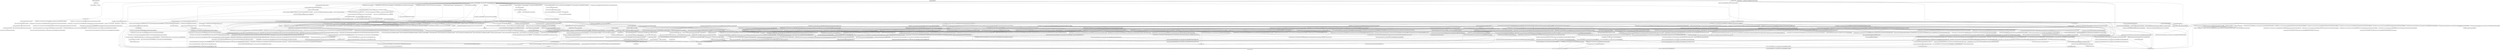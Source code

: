 digraph "Call graph: Parameters.ll" {
	label="Call graph: Parameters.ll";

	Node0x5556881bff40 [shape=record,label="{__cxx_global_var_init}"];
	Node0x5556881bff40 -> Node0x55568802f2f0;
	Node0x5556881bff40 -> Node0x555687fd7130;
	Node0x55568802f2f0 [shape=record,label="{_ZNSt8ios_base4InitC1Ev}"];
	Node0x5556880b7200 [shape=record,label="{_ZNSt8ios_base4InitD1Ev}"];
	Node0x555687fd7130 [shape=record,label="{__cxa_atexit}"];
	Node0x5556881b0d30 [shape=record,label="{_Z13getParametersiPPc}"];
	Node0x5556881b0d30 -> Node0x55568803f590;
	Node0x5556881b0d30 -> Node0x5556880c26d0;
	Node0x5556881b0d30 -> Node0x55568805d870;
	Node0x5556881b0d30 -> Node0x5556881ccdd0;
	Node0x5556881b0d30 -> Node0x5556880510b0;
	Node0x5556881b0d30 -> Node0x55568804a2b0;
	Node0x5556881b0d30 -> Node0x555688131880;
	Node0x5556881b0d30 -> Node0x5556881130b0;
	Node0x5556881b0d30 -> Node0x5556880d1b40;
	Node0x5556881b0d30 -> Node0x5556880c5db0;
	Node0x55568803f590 [shape=record,label="{_ZN10ParametersC2Ev}"];
	Node0x55568803f590 -> Node0x555688180e10;
	Node0x55568803f590 -> Node0x555688163600;
	Node0x55568803f590 -> Node0x5556881421b0;
	Node0x55568803f590 -> Node0x555687f768d0;
	Node0x5556880c26d0 [shape=record,label="{_ZN12_GLOBAL__N_116parseCommandLineEiPPcR10Parameters}"];
	Node0x5556880c26d0 -> Node0x555687f79080;
	Node0x5556880c26d0 -> Node0x555687f77a00;
	Node0x5556880c26d0 -> Node0x555687f77400;
	Node0x5556880c26d0 -> Node0x555687f77e50;
	Node0x5556880c26d0 -> Node0x555687f77810;
	Node0x5556880c26d0 -> Node0x555687f762d0;
	Node0x5556880c26d0 -> Node0x555687f7a670;
	Node0x555687f768d0 [shape=record,label="{_ZNSt3mapINSt7__cxx1112basic_stringIcSt11char_traitsIcESaIcEEE22CrossSectionParametersSt4lessIS5_ESaISt4pairIKS5_S6_EEEC2Ev}"];
	Node0x555687f768d0 -> Node0x555687fc4630;
	Node0x555687f7aba0 [shape=record,label="{__gxx_personality_v0}"];
	Node0x55568805d870 [shape=record,label="{_ZNSt7__cxx1112basic_stringIcSt11char_traitsIcESaIcEEC1ERKS4_}"];
	Node0x5556880510b0 [shape=record,label="{_ZNKSt7__cxx1112basic_stringIcSt11char_traitsIcESaIcEE5emptyEv}"];
	Node0x55568804a2b0 [shape=record,label="{_ZN12_GLOBAL__N_114parseInputFileERKNSt7__cxx1112basic_stringIcSt11char_traitsIcESaIcEEER10Parameters}"];
	Node0x55568804a2b0 -> Node0x555687f75e40;
	Node0x55568804a2b0 -> Node0x555687f77810;
	Node0x55568804a2b0 -> Node0x555687f763f0;
	Node0x55568804a2b0 -> Node0x555687f77ec0;
	Node0x55568804a2b0 -> Node0x555687f7a4e0;
	Node0x55568804a2b0 -> Node0x555687f7acc0;
	Node0x55568804a2b0 -> Node0x555687f7ad40;
	Node0x55568804a2b0 -> Node0x555687f7ac40;
	Node0x55568804a2b0 -> Node0x555687f79220;
	Node0x55568804a2b0 -> Node0x555687fa1a70;
	Node0x55568804a2b0 -> Node0x555687f74f70;
	Node0x55568804a2b0 -> Node0x555687f77670;
	Node0x55568804a2b0 -> Node0x555687f772a0;
	Node0x55568804a2b0 -> Node0x555687f77120;
	Node0x55568804a2b0 -> Node0x5556881d19e0;
	Node0x55568804a2b0 -> Node0x555687fd70a0;
	Node0x55568804a2b0 -> Node0x555687fc61d0;
	Node0x55568804a2b0 -> Node0x555688131880;
	Node0x55568804a2b0 -> Node0x555687fa0440;
	Node0x55568804a2b0 -> Node0x555688028210;
	Node0x55568804a2b0 -> Node0x555687fb7aa0;
	Node0x55568804a2b0 -> Node0x555687f7a770;
	Node0x55568804a2b0 -> Node0x555687f9b750;
	Node0x55568804a2b0 -> Node0x5556881d1c80;
	Node0x55568804a2b0 -> Node0x555687f9b1b0;
	Node0x55568804a2b0 -> Node0x555687fc6e80;
	Node0x55568804a2b0 -> Node0x555687fdbb20;
	Node0x55568804a2b0 -> Node0x5556880ec780;
	Node0x55568804a2b0 -> Node0x555688023ca0;
	Node0x55568804a2b0 -> Node0x555687f7aed0;
	Node0x55568804a2b0 -> Node0x555687fc6260;
	Node0x55568804a2b0 -> Node0x555687fd5ed0;
	Node0x55568804a2b0 -> Node0x555687f78f10;
	Node0x55568804a2b0 -> Node0x555687f7adc0;
	Node0x55568804a2b0 -> Node0x555687f7a900;
	Node0x55568804a2b0 -> Node0x555687f7a5e0;
	Node0x55568804a2b0 -> Node0x555687f79440;
	Node0x55568804a2b0 -> Node0x555687f7a800;
	Node0x555687faee30 [shape=record,label="{_ZlsRSoRK18GeometryParameters}"];
	Node0x555687faee30 -> Node0x555687fb5f40;
	Node0x555687faee30 -> Node0x555687fb9c30;
	Node0x555687faee30 -> Node0x555687fb8930;
	Node0x555687faee30 -> Node0x555687fbac20;
	Node0x555687faee30 -> Node0x555687fa6550;
	Node0x5556881130b0 [shape=record,label="{_ZStneIcSt11char_traitsIcESaIcEEbRKNSt7__cxx1112basic_stringIT_T0_T1_EEPKS5_}"];
	Node0x5556881130b0 -> Node0x555687fb7aa0;
	Node0x5556880d1b40 [shape=record,label="{_ZNSt7__cxx1112basic_stringIcSt11char_traitsIcESaIcEEaSERKS4_}"];
	Node0x5556880c5db0 [shape=record,label="{_ZN12_GLOBAL__N_114supplyDefaultsER10Parameters}"];
	Node0x5556880c5db0 -> Node0x555687fa2af0;
	Node0x5556880c5db0 -> Node0x555687fa3b20;
	Node0x5556880c5db0 -> Node0x555687f762d0;
	Node0x5556880c5db0 -> Node0x555687fa4270;
	Node0x5556880c5db0 -> Node0x555687fa5640;
	Node0x5556880c5db0 -> Node0x555687fa6a80;
	Node0x5556880c5db0 -> Node0x555687fa75d0;
	Node0x5556880c5db0 -> Node0x5556881e52d0;
	Node0x5556880c5db0 -> Node0x5556881e5250;
	Node0x5556880c5db0 -> Node0x5556881e51d0;
	Node0x5556880c5db0 -> Node0x5556881e5050;
	Node0x5556880c5db0 -> Node0x5556881e50d0;
	Node0x5556880c5db0 -> Node0x5556881e5150;
	Node0x555687fa4270 [shape=record,label="{_ZNSt3mapINSt7__cxx1112basic_stringIcSt11char_traitsIcESaIcEEE22CrossSectionParametersSt4lessIS5_ESaISt4pairIKS5_S6_EEEixERSA_}"];
	Node0x555687fa4270 -> Node0x555688086440;
	Node0x555687fa4270 -> Node0x555688087350;
	Node0x555687fa4270 -> Node0x555688088250;
	Node0x555687fa4270 -> Node0x555688088bc0;
	Node0x555687fa4270 -> Node0x5556880893a0;
	Node0x555687fa4270 -> Node0x5556881ee5d0;
	Node0x555687fa4270 -> Node0x555688089e30;
	Node0x555687fa4270 -> Node0x5556881f1010;
	Node0x555687fa4270 -> Node0x55568808a8c0;
	Node0x555687fa4270 -> Node0x5556881ee650;
	Node0x5556881e5050 [shape=record,label="{_ZNSt3mapINSt7__cxx1112basic_stringIcSt11char_traitsIcESaIcEEE18MaterialParametersSt4lessIS5_ESaISt4pairIKS5_S6_EEEixERSA_}"];
	Node0x5556881e5050 -> Node0x5556881f0bd0;
	Node0x5556881e5050 -> Node0x5556881f0c80;
	Node0x5556881e5050 -> Node0x5556881f0d60;
	Node0x5556881e5050 -> Node0x5556881f0e90;
	Node0x5556881e5050 -> Node0x5556881f0f10;
	Node0x5556881e5050 -> Node0x5556881ee5d0;
	Node0x5556881e5050 -> Node0x5556881f0f90;
	Node0x5556881e5050 -> Node0x5556881f1010;
	Node0x5556881e5050 -> Node0x5556881f1090;
	Node0x5556881e5050 -> Node0x5556881ee650;
	Node0x555688131880 [shape=record,label="{_ZNSt7__cxx1112basic_stringIcSt11char_traitsIcESaIcEED1Ev}"];
	Node0x5556881ccdd0 [shape=record,label="{_ZN10ParametersD2Ev}"];
	Node0x5556881ccdd0 -> Node0x555687fa8580;
	Node0x5556881ccdd0 -> Node0x555687faa430;
	Node0x5556881ccdd0 -> Node0x555687fab9e0;
	Node0x5556881ccdd0 -> Node0x555687fac250;
	Node0x555687facba0 [shape=record,label="{_Z15printParametersRK10ParametersRSo}"];
	Node0x555687facba0 -> Node0x555687f77810;
	Node0x555687facba0 -> Node0x555687fb8e10;
	Node0x555687facba0 -> Node0x555687fae470;
	Node0x555687facba0 -> Node0x555687faea30;
	Node0x555687facba0 -> Node0x555687faee30;
	Node0x555687facba0 -> Node0x555687faf6f0;
	Node0x555687facba0 -> Node0x555687fafe20;
	Node0x555687facba0 -> Node0x555687fb0540;
	Node0x555687facba0 -> Node0x555687fb0cb0;
	Node0x555687facba0 -> Node0x555687fb13e0;
	Node0x555687facba0 -> Node0x555687fb1b00;
	Node0x555687facba0 -> Node0x555687fb24f0;
	Node0x555687facba0 -> Node0x555687fb2c10;
	Node0x555687facba0 -> Node0x555687fb4080;
	Node0x555687facba0 -> Node0x555687fb49a0;
	Node0x555687facba0 -> Node0x555687fb5030;
	Node0x555687facba0 -> Node0x555687fb5a50;
	Node0x555687fa8580 [shape=record,label="{_ZNSt3mapINSt7__cxx1112basic_stringIcSt11char_traitsIcESaIcEEE22CrossSectionParametersSt4lessIS5_ESaISt4pairIKS5_S6_EEED2Ev}"];
	Node0x555687fa8580 -> Node0x555687fe1630;
	Node0x555687faf6f0 [shape=record,label="{_ZNKSt3mapINSt7__cxx1112basic_stringIcSt11char_traitsIcESaIcEEE18MaterialParametersSt4lessIS5_ESaISt4pairIKS5_S6_EEE5beginEv}"];
	Node0x555687faf6f0 -> Node0x555687fbae40;
	Node0x555687fafe20 [shape=record,label="{_ZNKSt3mapINSt7__cxx1112basic_stringIcSt11char_traitsIcESaIcEEE18MaterialParametersSt4lessIS5_ESaISt4pairIKS5_S6_EEE3endEv}"];
	Node0x555687fafe20 -> Node0x555687fbb290;
	Node0x555687fb0540 [shape=record,label="{_ZStneRKSt23_Rb_tree_const_iteratorISt4pairIKNSt7__cxx1112basic_stringIcSt11char_traitsIcESaIcEEE18MaterialParametersEESC_}"];
	Node0x555687fb24f0 [shape=record,label="{_ZNKSt3mapINSt7__cxx1112basic_stringIcSt11char_traitsIcESaIcEEE22CrossSectionParametersSt4lessIS5_ESaISt4pairIKS5_S6_EEE5beginEv}"];
	Node0x555687fb24f0 -> Node0x555687ff4250;
	Node0x555687fb2c10 [shape=record,label="{_ZNKSt3mapINSt7__cxx1112basic_stringIcSt11char_traitsIcESaIcEEE22CrossSectionParametersSt4lessIS5_ESaISt4pairIKS5_S6_EEE3endEv}"];
	Node0x555687fb2c10 -> Node0x555687fbd2b0;
	Node0x555687fb4080 [shape=record,label="{_ZStneRKSt23_Rb_tree_const_iteratorISt4pairIKNSt7__cxx1112basic_stringIcSt11char_traitsIcESaIcEEE22CrossSectionParametersEESC_}"];
	Node0x555687fb49a0 [shape=record,label="{_ZNKSt23_Rb_tree_const_iteratorISt4pairIKNSt7__cxx1112basic_stringIcSt11char_traitsIcESaIcEEE22CrossSectionParametersEEptEv}"];
	Node0x555687fb49a0 -> Node0x555687fbe120;
	Node0x555687fb5a50 [shape=record,label="{_ZNSt23_Rb_tree_const_iteratorISt4pairIKNSt7__cxx1112basic_stringIcSt11char_traitsIcESaIcEEE22CrossSectionParametersEEppEv}"];
	Node0x555687fb5a50 -> Node0x555687fbbe40;
	Node0x555687f77810 [shape=record,label="{_Z12mpiComm_rankiPi}"];
	Node0x555687fb8e10 [shape=record,label="{_ZlsRSoRK20SimulationParameters}"];
	Node0x555687fb8e10 -> Node0x555687fb5f40;
	Node0x555687fb8e10 -> Node0x555687fb9c30;
	Node0x555687fb8e10 -> Node0x555687fa6550;
	Node0x555687fb8e10 -> Node0x555687fb8930;
	Node0x555687fb8e10 -> Node0x555687fb7700;
	Node0x555687fb8e10 -> Node0x555687fb8370;
	Node0x555687fae470 [shape=record,label="{_ZNKSt6vectorI18GeometryParametersSaIS0_EE4sizeEv}"];
	Node0x555687fa75d0 [shape=record,label="{_ZN22CrossSectionParametersD2Ev}"];
	Node0x555687fa75d0 -> Node0x555688131880;
	Node0x555687fe69a0 [shape=record,label="{_ZNSt16allocator_traitsISaISt13_Rb_tree_nodeISt4pairIKNSt7__cxx1112basic_stringIcSt11char_traitsIcESaIcEEE22CrossSectionParametersEEEE10deallocateERSC_PSB_m}"];
	Node0x555687fe69a0 -> Node0x555687fe9050;
	Node0x555687fe8a10 [shape=record,label="{_ZN9__gnu_cxx16__aligned_membufISt4pairIKNSt7__cxx1112basic_stringIcSt11char_traitsIcESaIcEEE22CrossSectionParametersEE7_M_addrEv}"];
	Node0x555687fe9050 [shape=record,label="{_ZN9__gnu_cxx13new_allocatorISt13_Rb_tree_nodeISt4pairIKNSt7__cxx1112basic_stringIcSt11char_traitsIcESaIcEEE22CrossSectionParametersEEE10deallocateEPSC_m}"];
	Node0x555687fe9050 -> Node0x555687fea210;
	Node0x555687fea210 [shape=record,label="{_ZdlPv}"];
	Node0x555687fe51e0 [shape=record,label="{_ZNSaISt13_Rb_tree_nodeISt4pairIKNSt7__cxx1112basic_stringIcSt11char_traitsIcESaIcEEE22CrossSectionParametersEEED2Ev}"];
	Node0x555687fe51e0 -> Node0x555687fec4f0;
	Node0x555687fec4f0 [shape=record,label="{_ZN9__gnu_cxx13new_allocatorISt13_Rb_tree_nodeISt4pairIKNSt7__cxx1112basic_stringIcSt11char_traitsIcESaIcEEE22CrossSectionParametersEEED2Ev}"];
	Node0x555687fe1c20 [shape=record,label="{_ZNSt8_Rb_treeINSt7__cxx1112basic_stringIcSt11char_traitsIcESaIcEEESt4pairIKS5_18MaterialParametersESt10_Select1stIS9_ESt4lessIS5_ESaIS9_EED2Ev}"];
	Node0x555687fe1c20 -> Node0x555687fee3f0;
	Node0x555687fe1c20 -> Node0x555687fee700;
	Node0x555687fe1c20 -> Node0x555687ff00d0;
	Node0x555687fe1c20 -> Node0x555687fd3c50;
	Node0x555687fee700 [shape=record,label="{_ZNSt8_Rb_treeINSt7__cxx1112basic_stringIcSt11char_traitsIcESaIcEEESt4pairIKS5_18MaterialParametersESt10_Select1stIS9_ESt4lessIS5_ESaIS9_EE8_M_eraseEPSt13_Rb_tree_nodeIS9_E}"];
	Node0x555687fee700 -> Node0x55568803f650;
	Node0x555687fee700 -> Node0x555687fee700;
	Node0x555687fee700 -> Node0x555687ff1170;
	Node0x555687fee700 -> Node0x555687ff1460;
	Node0x555687fee3f0 [shape=record,label="{_ZNSt8_Rb_treeINSt7__cxx1112basic_stringIcSt11char_traitsIcESaIcEEESt4pairIKS5_18MaterialParametersESt10_Select1stIS9_ESt4lessIS5_ESaIS9_EE8_M_beginEv}"];
	Node0x555687ff00d0 [shape=record,label="{_ZNSt8_Rb_treeINSt7__cxx1112basic_stringIcSt11char_traitsIcESaIcEEESt4pairIKS5_18MaterialParametersESt10_Select1stIS9_ESt4lessIS5_ESaIS9_EE13_Rb_tree_implISD_Lb1EED2Ev}"];
	Node0x555687ff00d0 -> Node0x555687ff1cb0;
	Node0x55568803f650 [shape=record,label="{_ZNSt8_Rb_treeINSt7__cxx1112basic_stringIcSt11char_traitsIcESaIcEEESt4pairIKS5_18MaterialParametersESt10_Select1stIS9_ESt4lessIS5_ESaIS9_EE8_S_rightEPSt18_Rb_tree_node_base}"];
	Node0x555687ff1170 [shape=record,label="{_ZNSt8_Rb_treeINSt7__cxx1112basic_stringIcSt11char_traitsIcESaIcEEESt4pairIKS5_18MaterialParametersESt10_Select1stIS9_ESt4lessIS5_ESaIS9_EE7_S_leftEPSt18_Rb_tree_node_base}"];
	Node0x555687ff1460 [shape=record,label="{_ZNSt8_Rb_treeINSt7__cxx1112basic_stringIcSt11char_traitsIcESaIcEEESt4pairIKS5_18MaterialParametersESt10_Select1stIS9_ESt4lessIS5_ESaIS9_EE12_M_drop_nodeEPSt13_Rb_tree_nodeIS9_E}"];
	Node0x555687ff1460 -> Node0x555687ff1ed0;
	Node0x555687ff1460 -> Node0x555687ff24c0;
	Node0x555687faea30 [shape=record,label="{_ZNKSt6vectorI18GeometryParametersSaIS0_EEixEm}"];
	Node0x555687fb13e0 [shape=record,label="{_ZlsRSoRK18MaterialParameters}"];
	Node0x555687fb13e0 -> Node0x555687fb5f40;
	Node0x555687fb13e0 -> Node0x555687fb9c30;
	Node0x555687fb13e0 -> Node0x555687fb8930;
	Node0x555687fb13e0 -> Node0x555687fa6550;
	Node0x555687fb13e0 -> Node0x555687fb7700;
	Node0x555687fb0cb0 [shape=record,label="{_ZNKSt23_Rb_tree_const_iteratorISt4pairIKNSt7__cxx1112basic_stringIcSt11char_traitsIcESaIcEEE18MaterialParametersEEptEv}"];
	Node0x555687fb0cb0 -> Node0x555687fbba10;
	Node0x555687fb1b00 [shape=record,label="{_ZNSt23_Rb_tree_const_iteratorISt4pairIKNSt7__cxx1112basic_stringIcSt11char_traitsIcESaIcEEE18MaterialParametersEEppEv}"];
	Node0x555687fb1b00 -> Node0x555687fbbe40;
	Node0x555687fb5030 [shape=record,label="{_ZlsRSoRK22CrossSectionParameters}"];
	Node0x555687fb5030 -> Node0x555687fb5f40;
	Node0x555687fb5030 -> Node0x555687fa6550;
	Node0x555687fb5030 -> Node0x555687fb8930;
	Node0x555687fb5f40 [shape=record,label="{_ZStlsISt11char_traitsIcEERSt13basic_ostreamIcT_ES5_PKc}"];
	Node0x555687fbe120 [shape=record,label="{_ZNKSt13_Rb_tree_nodeISt4pairIKNSt7__cxx1112basic_stringIcSt11char_traitsIcESaIcEEE22CrossSectionParametersEE9_M_valptrEv}"];
	Node0x555687fbe120 -> Node0x55568809afa0;
	Node0x555687fa6550 [shape=record,label="{_ZNSolsEd}"];
	Node0x555687fb8930 [shape=record,label="{_ZStlsIcSt11char_traitsIcESaIcEERSt13basic_ostreamIT_T0_ES7_RKNSt7__cxx1112basic_stringIS4_S5_T1_EE}"];
	Node0x555687fb7700 [shape=record,label="{_ZNSolsEi}"];
	Node0x555687fb8370 [shape=record,label="{_ZNSolsEm}"];
	Node0x555687fb9c30 [shape=record,label="{_ZNSolsEPFRSoS_E}"];
	Node0x555687fc1100 [shape=record,label="{_ZSt4endlIcSt11char_traitsIcEERSt13basic_ostreamIT_T0_ES6_}"];
	Node0x555687fbac20 [shape=record,label="{printf}"];
	Node0x555688180e10 [shape=record,label="{_ZN20SimulationParametersC2Ev}"];
	Node0x555688180e10 -> Node0x555687f7ad40;
	Node0x555688180e10 -> Node0x555687f79440;
	Node0x555688180e10 -> Node0x555687f7a800;
	Node0x555688180e10 -> Node0x555687f78f10;
	Node0x555688180e10 -> Node0x555688131880;
	Node0x555688163600 [shape=record,label="{_ZNSt6vectorI18GeometryParametersSaIS0_EEC2Ev}"];
	Node0x555688163600 -> Node0x555687fc2c40;
	Node0x5556881421b0 [shape=record,label="{_ZNSt3mapINSt7__cxx1112basic_stringIcSt11char_traitsIcESaIcEEE18MaterialParametersSt4lessIS5_ESaISt4pairIKS5_S6_EEEC2Ev}"];
	Node0x5556881421b0 -> Node0x555687fc3030;
	Node0x555687f7ad40 [shape=record,label="{_ZNSt7__cxx1112basic_stringIcSt11char_traitsIcESaIcEEC1Ev}"];
	Node0x555687f79440 [shape=record,label="{_ZNSaIcEC1Ev}"];
	Node0x555687f7a800 [shape=record,label="{_ZNSt7__cxx1112basic_stringIcSt11char_traitsIcESaIcEEC2IS3_EEPKcRKS3_}"];
	Node0x555687f7a800 -> Node0x555687fc63b0;
	Node0x555687f7a800 -> Node0x555687fc71a0;
	Node0x555687f7a800 -> Node0x555687fc79d0;
	Node0x555687f7a800 -> Node0x555687fc7e10;
	Node0x555687f7a800 -> Node0x555687fc8490;
	Node0x555687f78f10 [shape=record,label="{_ZNSaIcED1Ev}"];
	Node0x555687fc63b0 [shape=record,label="{_ZNSt7__cxx1112basic_stringIcSt11char_traitsIcESaIcEE13_M_local_dataEv}"];
	Node0x555687fc71a0 [shape=record,label="{_ZNSt7__cxx1112basic_stringIcSt11char_traitsIcESaIcEE12_Alloc_hiderC1EPcRKS3_}"];
	Node0x555687fc7e10 [shape=record,label="{_ZNSt7__cxx1112basic_stringIcSt11char_traitsIcESaIcEE12_M_constructIPKcEEvT_S8_}"];
	Node0x555687fc7e10 -> Node0x555687fc8e70;
	Node0x555687fc79d0 [shape=record,label="{_ZNSt11char_traitsIcE6lengthEPKc}"];
	Node0x555687fc79d0 -> Node0x555687fc9ac0;
	Node0x555687fc79d0 -> Node0x555687fca260;
	Node0x555687fc8490 [shape=record,label="{_ZNSt7__cxx1112basic_stringIcSt11char_traitsIcESaIcEE12_Alloc_hiderD2Ev}"];
	Node0x555687fc8490 -> Node0x555687fca8e0;
	Node0x555687fc8e70 [shape=record,label="{_ZNSt7__cxx1112basic_stringIcSt11char_traitsIcESaIcEE16_M_construct_auxIPKcEEvT_S8_St12__false_type}"];
	Node0x555687fc8e70 -> Node0x555687fcb200;
	Node0x555687fcb200 [shape=record,label="{_ZNSt7__cxx1112basic_stringIcSt11char_traitsIcESaIcEE12_M_constructIPKcEEvT_S8_St20forward_iterator_tag}"];
	Node0x555687fcb200 -> Node0x555687fcb9c0;
	Node0x555687fcb200 -> Node0x555687fcc9c0;
	Node0x555687fcb200 -> Node0x5556881804e0;
	Node0x555687fcb200 -> Node0x555687fcd670;
	Node0x555687fcb200 -> Node0x555687fcdd00;
	Node0x555687fcb200 -> Node0x555687fcf070;
	Node0x555687fcb200 -> Node0x55568813fe00;
	Node0x555687fcb200 -> Node0x555687fcfe60;
	Node0x555687fcb200 -> Node0x555687fd1bb0;
	Node0x555687fcb200 -> Node0x555687fd1ef0;
	Node0x555687fcb200 -> Node0x555687fd2c40;
	Node0x555687fcb200 -> Node0x555687fd2f70;
	Node0x555687fcb200 -> Node0x555687fd3370;
	Node0x555687fcb200 -> Node0x555687fd3c50;
	Node0x555687fcb9c0 [shape=record,label="{_ZN9__gnu_cxx17__is_null_pointerIKcEEbPT_}"];
	Node0x555687fcc9c0 [shape=record,label="{_ZSt19__throw_logic_errorPKc}"];
	Node0x5556881804e0 [shape=record,label="{_ZSt8distanceIPKcENSt15iterator_traitsIT_E15difference_typeES3_S3_}"];
	Node0x5556881804e0 -> Node0x555687fd41f0;
	Node0x5556881804e0 -> Node0x555687fd5100;
	Node0x555687fcdd00 [shape=record,label="{_ZNSt7__cxx1112basic_stringIcSt11char_traitsIcESaIcEE7_M_dataEPc}"];
	Node0x555687fcd670 [shape=record,label="{_ZNSt7__cxx1112basic_stringIcSt11char_traitsIcESaIcEE9_M_createERmm}"];
	Node0x555687fcf070 [shape=record,label="{_ZNSt7__cxx1112basic_stringIcSt11char_traitsIcESaIcEE11_M_capacityEm}"];
	Node0x555687fcfe60 [shape=record,label="{_ZNSt7__cxx1112basic_stringIcSt11char_traitsIcESaIcEE13_S_copy_charsEPcPKcS7_}"];
	Node0x55568813fe00 [shape=record,label="{_ZNKSt7__cxx1112basic_stringIcSt11char_traitsIcESaIcEE7_M_dataEv}"];
	Node0x555687fd1bb0 [shape=record,label="{__cxa_begin_catch}"];
	Node0x555687fd1ef0 [shape=record,label="{_ZNSt7__cxx1112basic_stringIcSt11char_traitsIcESaIcEE10_M_disposeEv}"];
	Node0x555687fd2c40 [shape=record,label="{__cxa_rethrow}"];
	Node0x555687fd2f70 [shape=record,label="{__cxa_end_catch}"];
	Node0x555687fd3c50 [shape=record,label="{__clang_call_terminate}"];
	Node0x555687fd3c50 -> Node0x555687fd1bb0;
	Node0x555687fd3c50 -> Node0x555687fd9c00;
	Node0x555687fd9c00 [shape=record,label="{_ZSt9terminatev}"];
	Node0x555687fd3370 [shape=record,label="{_ZNSt7__cxx1112basic_stringIcSt11char_traitsIcESaIcEE13_M_set_lengthEm}"];
	Node0x555687fd5100 [shape=record,label="{_ZSt10__distanceIPKcENSt15iterator_traitsIT_E15difference_typeES3_S3_St26random_access_iterator_tag}"];
	Node0x555687fd41f0 [shape=record,label="{_ZSt19__iterator_categoryIPKcENSt15iterator_traitsIT_E17iterator_categoryERKS3_}"];
	Node0x555687fc9ac0 [shape=record,label="{_ZN9__gnu_cxx11char_traitsIcE6lengthEPKc}"];
	Node0x555687fc9ac0 -> Node0x555687ffe6d0;
	Node0x555687fca260 [shape=record,label="{strlen}"];
	Node0x555687ffe6d0 [shape=record,label="{_ZN9__gnu_cxx11char_traitsIcE2eqERKcS3_}"];
	Node0x555687fca8e0 [shape=record,label="{_ZNSaIcED2Ev}"];
	Node0x555687fc2c40 [shape=record,label="{_ZNSt12_Vector_baseI18GeometryParametersSaIS0_EEC2Ev}"];
	Node0x555687fc2c40 -> Node0x555687fdbd30;
	Node0x555687fdbd30 [shape=record,label="{_ZNSt12_Vector_baseI18GeometryParametersSaIS0_EE12_Vector_implC2Ev}"];
	Node0x555687fdbd30 -> Node0x555687fddb90;
	Node0x555687fdbd30 -> Node0x555687fde1a0;
	Node0x555687fddb90 [shape=record,label="{_ZNSaI18GeometryParametersEC2Ev}"];
	Node0x555687fddb90 -> Node0x555687fde4f0;
	Node0x555687fde1a0 [shape=record,label="{_ZNSt12_Vector_baseI18GeometryParametersSaIS0_EE17_Vector_impl_dataC2Ev}"];
	Node0x555687fde4f0 [shape=record,label="{_ZN9__gnu_cxx13new_allocatorI18GeometryParametersEC2Ev}"];
	Node0x555687fc3030 [shape=record,label="{_ZNSt8_Rb_treeINSt7__cxx1112basic_stringIcSt11char_traitsIcESaIcEEESt4pairIKS5_18MaterialParametersESt10_Select1stIS9_ESt4lessIS5_ESaIS9_EEC2Ev}"];
	Node0x555687fc3030 -> Node0x555687fdea50;
	Node0x555687fdea50 [shape=record,label="{_ZNSt8_Rb_treeINSt7__cxx1112basic_stringIcSt11char_traitsIcESaIcEEESt4pairIKS5_18MaterialParametersESt10_Select1stIS9_ESt4lessIS5_ESaIS9_EE13_Rb_tree_implISD_Lb1EEC2Ev}"];
	Node0x555687fdea50 -> Node0x555687fdf040;
	Node0x555687fdea50 -> Node0x555687fdf650;
	Node0x555687fdea50 -> Node0x555687fde2d0;
	Node0x555687fdf040 [shape=record,label="{_ZNSaISt13_Rb_tree_nodeISt4pairIKNSt7__cxx1112basic_stringIcSt11char_traitsIcESaIcEEE18MaterialParametersEEEC2Ev}"];
	Node0x555687fdf040 -> Node0x555687fdfe80;
	Node0x555687fdf650 [shape=record,label="{_ZNSt20_Rb_tree_key_compareISt4lessINSt7__cxx1112basic_stringIcSt11char_traitsIcESaIcEEEEEC2Ev}"];
	Node0x555687fdfe80 [shape=record,label="{_ZN9__gnu_cxx13new_allocatorISt13_Rb_tree_nodeISt4pairIKNSt7__cxx1112basic_stringIcSt11char_traitsIcESaIcEEE18MaterialParametersEEEC2Ev}"];
	Node0x555687fde2d0 [shape=record,label="{_ZNSt15_Rb_tree_headerC2Ev}"];
	Node0x555687fde2d0 -> Node0x555687fe03e0;
	Node0x555687fde2d0 -> Node0x555687fd3c50;
	Node0x555687fe03e0 [shape=record,label="{_ZNSt15_Rb_tree_header8_M_resetEv}"];
	Node0x555687fc4630 [shape=record,label="{_ZNSt8_Rb_treeINSt7__cxx1112basic_stringIcSt11char_traitsIcESaIcEEESt4pairIKS5_22CrossSectionParametersESt10_Select1stIS9_ESt4lessIS5_ESaIS9_EEC2Ev}"];
	Node0x555687fc4630 -> Node0x555687fe09e0;
	Node0x555687fe09e0 [shape=record,label="{_ZNSt8_Rb_treeINSt7__cxx1112basic_stringIcSt11char_traitsIcESaIcEEESt4pairIKS5_22CrossSectionParametersESt10_Select1stIS9_ESt4lessIS5_ESaIS9_EE13_Rb_tree_implISD_Lb1EEC2Ev}"];
	Node0x555687fe09e0 -> Node0x555687fe0c00;
	Node0x555687fe09e0 -> Node0x555687fdf650;
	Node0x555687fe09e0 -> Node0x555687fde2d0;
	Node0x555687fe0c00 [shape=record,label="{_ZNSaISt13_Rb_tree_nodeISt4pairIKNSt7__cxx1112basic_stringIcSt11char_traitsIcESaIcEEE22CrossSectionParametersEEEC2Ev}"];
	Node0x555687fe0c00 -> Node0x555687fe11f0;
	Node0x555687fe11f0 [shape=record,label="{_ZN9__gnu_cxx13new_allocatorISt13_Rb_tree_nodeISt4pairIKNSt7__cxx1112basic_stringIcSt11char_traitsIcESaIcEEE22CrossSectionParametersEEEC2Ev}"];
	Node0x555687faa430 [shape=record,label="{_ZNSt3mapINSt7__cxx1112basic_stringIcSt11char_traitsIcESaIcEEE18MaterialParametersSt4lessIS5_ESaISt4pairIKS5_S6_EEED2Ev}"];
	Node0x555687faa430 -> Node0x555687fe1c20;
	Node0x555687fab9e0 [shape=record,label="{_ZNSt6vectorI18GeometryParametersSaIS0_EED2Ev}"];
	Node0x555687fab9e0 -> Node0x555687fe25a0;
	Node0x555687fab9e0 -> Node0x555687fe2ba0;
	Node0x555687fab9e0 -> Node0x555687fe2dc0;
	Node0x555687fab9e0 -> Node0x555687fd3c50;
	Node0x555687fac250 [shape=record,label="{_ZN20SimulationParametersD2Ev}"];
	Node0x555687fac250 -> Node0x555688131880;
	Node0x555687fe1630 [shape=record,label="{_ZNSt8_Rb_treeINSt7__cxx1112basic_stringIcSt11char_traitsIcESaIcEEESt4pairIKS5_22CrossSectionParametersESt10_Select1stIS9_ESt4lessIS5_ESaIS9_EED2Ev}"];
	Node0x555687fe1630 -> Node0x555687fe3210;
	Node0x555687fe1630 -> Node0x555687fe3790;
	Node0x555687fe1630 -> Node0x555687fe39b0;
	Node0x555687fe1630 -> Node0x555687fd3c50;
	Node0x555687fe3790 [shape=record,label="{_ZNSt8_Rb_treeINSt7__cxx1112basic_stringIcSt11char_traitsIcESaIcEEESt4pairIKS5_22CrossSectionParametersESt10_Select1stIS9_ESt4lessIS5_ESaIS9_EE8_M_eraseEPSt13_Rb_tree_nodeIS9_E}"];
	Node0x555687fe3790 -> Node0x555687fe3df0;
	Node0x555687fe3790 -> Node0x555687fe3790;
	Node0x555687fe3790 -> Node0x555687fe4b80;
	Node0x555687fe3790 -> Node0x555687fe4da0;
	Node0x555687fe3210 [shape=record,label="{_ZNSt8_Rb_treeINSt7__cxx1112basic_stringIcSt11char_traitsIcESaIcEEESt4pairIKS5_22CrossSectionParametersESt10_Select1stIS9_ESt4lessIS5_ESaIS9_EE8_M_beginEv}"];
	Node0x555687fe39b0 [shape=record,label="{_ZNSt8_Rb_treeINSt7__cxx1112basic_stringIcSt11char_traitsIcESaIcEEESt4pairIKS5_22CrossSectionParametersESt10_Select1stIS9_ESt4lessIS5_ESaIS9_EE13_Rb_tree_implISD_Lb1EED2Ev}"];
	Node0x555687fe39b0 -> Node0x555687fe51e0;
	Node0x555687fe3df0 [shape=record,label="{_ZNSt8_Rb_treeINSt7__cxx1112basic_stringIcSt11char_traitsIcESaIcEEESt4pairIKS5_22CrossSectionParametersESt10_Select1stIS9_ESt4lessIS5_ESaIS9_EE8_S_rightEPSt18_Rb_tree_node_base}"];
	Node0x555687fe4b80 [shape=record,label="{_ZNSt8_Rb_treeINSt7__cxx1112basic_stringIcSt11char_traitsIcESaIcEEESt4pairIKS5_22CrossSectionParametersESt10_Select1stIS9_ESt4lessIS5_ESaIS9_EE7_S_leftEPSt18_Rb_tree_node_base}"];
	Node0x555687fe4da0 [shape=record,label="{_ZNSt8_Rb_treeINSt7__cxx1112basic_stringIcSt11char_traitsIcESaIcEEESt4pairIKS5_22CrossSectionParametersESt10_Select1stIS9_ESt4lessIS5_ESaIS9_EE12_M_drop_nodeEPSt13_Rb_tree_nodeIS9_E}"];
	Node0x555687fe4da0 -> Node0x555687fe5760;
	Node0x555687fe4da0 -> Node0x555687fe5d50;
	Node0x555687fe5760 [shape=record,label="{_ZNSt8_Rb_treeINSt7__cxx1112basic_stringIcSt11char_traitsIcESaIcEEESt4pairIKS5_22CrossSectionParametersESt10_Select1stIS9_ESt4lessIS5_ESaIS9_EE15_M_destroy_nodeEPSt13_Rb_tree_nodeIS9_E}"];
	Node0x555687fe5760 -> Node0x555687fe5f70;
	Node0x555687fe5760 -> Node0x555687fe63b0;
	Node0x555687fe5760 -> Node0x555687fe6930;
	Node0x555687fe5760 -> Node0x555687fd3c50;
	Node0x555687fe63b0 [shape=record,label="{_ZNSt13_Rb_tree_nodeISt4pairIKNSt7__cxx1112basic_stringIcSt11char_traitsIcESaIcEEE22CrossSectionParametersEE9_M_valptrEv}"];
	Node0x555687fe63b0 -> Node0x555687fe7be0;
	Node0x555687fe5d50 [shape=record,label="{_ZNSt8_Rb_treeINSt7__cxx1112basic_stringIcSt11char_traitsIcESaIcEEESt4pairIKS5_22CrossSectionParametersESt10_Select1stIS9_ESt4lessIS5_ESaIS9_EE11_M_put_nodeEPSt13_Rb_tree_nodeIS9_E}"];
	Node0x555687fe5d50 -> Node0x555687fe5f70;
	Node0x555687fe5d50 -> Node0x555687fe69a0;
	Node0x555687fe5d50 -> Node0x555687fd3c50;
	Node0x555687fe6930 [shape=record,label="{_ZNSt16allocator_traitsISaISt13_Rb_tree_nodeISt4pairIKNSt7__cxx1112basic_stringIcSt11char_traitsIcESaIcEEE22CrossSectionParametersEEEE7destroyISA_EEvRSC_PT_}"];
	Node0x555687fe6930 -> Node0x555687fe6b50;
	Node0x555687fe5f70 [shape=record,label="{_ZNSt8_Rb_treeINSt7__cxx1112basic_stringIcSt11char_traitsIcESaIcEEESt4pairIKS5_22CrossSectionParametersESt10_Select1stIS9_ESt4lessIS5_ESaIS9_EE21_M_get_Node_allocatorEv}"];
	Node0x555687fe6b50 [shape=record,label="{_ZN9__gnu_cxx13new_allocatorISt13_Rb_tree_nodeISt4pairIKNSt7__cxx1112basic_stringIcSt11char_traitsIcESaIcEEE22CrossSectionParametersEEE7destroyISB_EEvPT_}"];
	Node0x555687fe6b50 -> Node0x555687fe8200;
	Node0x555687fe7be0 [shape=record,label="{_ZN9__gnu_cxx16__aligned_membufISt4pairIKNSt7__cxx1112basic_stringIcSt11char_traitsIcESaIcEEE22CrossSectionParametersEE6_M_ptrEv}"];
	Node0x555687fe7be0 -> Node0x555687fe8a10;
	Node0x555687fe8200 [shape=record,label="{_ZNSt4pairIKNSt7__cxx1112basic_stringIcSt11char_traitsIcESaIcEEE22CrossSectionParametersED2Ev}"];
	Node0x555687fe8200 -> Node0x555687fa75d0;
	Node0x555687fe8200 -> Node0x555688131880;
	Node0x555688039550 [shape=record,label="{_ZSt12__niter_baseIP10InputBlockET_S2_}"];
	Node0x555688039780 [shape=record,label="{_ZSt19__relocate_object_aI10InputBlockS0_SaIS0_EEvPT_PT0_RT1_}"];
	Node0x555688039780 -> Node0x555688017720;
	Node0x555688039780 -> Node0x55568803dc50;
	Node0x55568803dc50 [shape=record,label="{_ZNSt16allocator_traitsISaI10InputBlockEE7destroyIS0_EEvRS1_PT_}"];
	Node0x55568803dc50 -> Node0x55568803bd90;
	Node0x55568803bd90 [shape=record,label="{_ZN9__gnu_cxx13new_allocatorI10InputBlockE7destroyIS1_EEvPT_}"];
	Node0x55568803bd90 -> Node0x555687f77120;
	Node0x5556881e66c0 [shape=record,label="{_ZNSt16allocator_traitsISaI10InputBlockEE10deallocateERS1_PS0_m}"];
	Node0x5556881e66c0 -> Node0x55568803c470;
	Node0x55568803c470 [shape=record,label="{_ZN9__gnu_cxx13new_allocatorI10InputBlockE10deallocateEPS1_m}"];
	Node0x55568803c470 -> Node0x555687fea210;
	Node0x5556880015a0 [shape=record,label="{_ZNSt3mapINSt7__cxx1112basic_stringIcSt11char_traitsIcESaIcEEES5_St4lessIS5_ESaISt4pairIKS5_S5_EEED2Ev}"];
	Node0x5556880015a0 -> Node0x5556880422f0;
	Node0x5556880422f0 [shape=record,label="{_ZNSt8_Rb_treeINSt7__cxx1112basic_stringIcSt11char_traitsIcESaIcEEESt4pairIKS5_S5_ESt10_Select1stIS8_ESt4lessIS5_ESaIS8_EED2Ev}"];
	Node0x5556880422f0 -> Node0x555688040280;
	Node0x5556880422f0 -> Node0x555688041330;
	Node0x5556880422f0 -> Node0x555688041a20;
	Node0x5556880422f0 -> Node0x555687fd3c50;
	Node0x555688040280 [shape=record,label="{_ZNSt8_Rb_treeINSt7__cxx1112basic_stringIcSt11char_traitsIcESaIcEEESt4pairIKS5_S5_ESt10_Select1stIS8_ESt4lessIS5_ESaIS8_EE8_M_beginEv}"];
	Node0x555688041330 [shape=record,label="{_ZNSt8_Rb_treeINSt7__cxx1112basic_stringIcSt11char_traitsIcESaIcEEESt4pairIKS5_S5_ESt10_Select1stIS8_ESt4lessIS5_ESaIS8_EE8_M_eraseEPSt13_Rb_tree_nodeIS8_E}"];
	Node0x555688041330 -> Node0x555688041c40;
	Node0x555688041330 -> Node0x555688041330;
	Node0x555688041330 -> Node0x555688043080;
	Node0x555688041330 -> Node0x555688043830;
	Node0x555688041a20 [shape=record,label="{_ZNSt8_Rb_treeINSt7__cxx1112basic_stringIcSt11char_traitsIcESaIcEEESt4pairIKS5_S5_ESt10_Select1stIS8_ESt4lessIS5_ESaIS8_EE13_Rb_tree_implISC_Lb1EED2Ev}"];
	Node0x555688041a20 -> Node0x555688045d10;
	Node0x555688041c40 [shape=record,label="{_ZNSt8_Rb_treeINSt7__cxx1112basic_stringIcSt11char_traitsIcESaIcEEESt4pairIKS5_S5_ESt10_Select1stIS8_ESt4lessIS5_ESaIS8_EE8_S_rightEPSt18_Rb_tree_node_base}"];
	Node0x555688043080 [shape=record,label="{_ZNSt8_Rb_treeINSt7__cxx1112basic_stringIcSt11char_traitsIcESaIcEEESt4pairIKS5_S5_ESt10_Select1stIS8_ESt4lessIS5_ESaIS8_EE7_S_leftEPSt18_Rb_tree_node_base}"];
	Node0x555688043830 [shape=record,label="{_ZNSt8_Rb_treeINSt7__cxx1112basic_stringIcSt11char_traitsIcESaIcEEESt4pairIKS5_S5_ESt10_Select1stIS8_ESt4lessIS5_ESaIS8_EE12_M_drop_nodeEPSt13_Rb_tree_nodeIS8_E}"];
	Node0x555688043830 -> Node0x5556880468b0;
	Node0x555688043830 -> Node0x555688047cb0;
	Node0x5556880468b0 [shape=record,label="{_ZNSt8_Rb_treeINSt7__cxx1112basic_stringIcSt11char_traitsIcESaIcEEESt4pairIKS5_S5_ESt10_Select1stIS8_ESt4lessIS5_ESaIS8_EE15_M_destroy_nodeEPSt13_Rb_tree_nodeIS8_E}"];
	Node0x5556880468b0 -> Node0x555688024530;
	Node0x5556880468b0 -> Node0x555688049d70;
	Node0x5556880468b0 -> Node0x55568804a210;
	Node0x5556880468b0 -> Node0x555687fd3c50;
	Node0x55568804a210 [shape=record,label="{_ZNSt16allocator_traitsISaISt13_Rb_tree_nodeISt4pairIKNSt7__cxx1112basic_stringIcSt11char_traitsIcESaIcEEES7_EEEE7destroyIS9_EEvRSB_PT_}"];
	Node0x55568804a210 -> Node0x55568804aa80;
	Node0x555688047cb0 [shape=record,label="{_ZNSt8_Rb_treeINSt7__cxx1112basic_stringIcSt11char_traitsIcESaIcEEESt4pairIKS5_S5_ESt10_Select1stIS8_ESt4lessIS5_ESaIS8_EE11_M_put_nodeEPSt13_Rb_tree_nodeIS8_E}"];
	Node0x555688047cb0 -> Node0x555688024530;
	Node0x555688047cb0 -> Node0x55568804a3d0;
	Node0x555688047cb0 -> Node0x555687fd3c50;
	Node0x55568804a3d0 [shape=record,label="{_ZNSt16allocator_traitsISaISt13_Rb_tree_nodeISt4pairIKNSt7__cxx1112basic_stringIcSt11char_traitsIcESaIcEEES7_EEEE10deallocateERSB_PSA_m}"];
	Node0x55568804a3d0 -> Node0x55568804f850;
	Node0x555688024530 [shape=record,label="{_ZNSt8_Rb_treeINSt7__cxx1112basic_stringIcSt11char_traitsIcESaIcEEESt4pairIKS5_S5_ESt10_Select1stIS8_ESt4lessIS5_ESaIS8_EE21_M_get_Node_allocatorEv}"];
	Node0x55568804aa80 [shape=record,label="{_ZN9__gnu_cxx13new_allocatorISt13_Rb_tree_nodeISt4pairIKNSt7__cxx1112basic_stringIcSt11char_traitsIcESaIcEEES8_EEE7destroyISA_EEvPT_}"];
	Node0x55568804aa80 -> Node0x555688049f00;
	Node0x555688049d70 [shape=record,label="{_ZNSt13_Rb_tree_nodeISt4pairIKNSt7__cxx1112basic_stringIcSt11char_traitsIcESaIcEEES6_EE9_M_valptrEv}"];
	Node0x555688049d70 -> Node0x55568804b530;
	Node0x555688049f00 [shape=record,label="{_ZNSt4pairIKNSt7__cxx1112basic_stringIcSt11char_traitsIcESaIcEEES5_ED2Ev}"];
	Node0x555688049f00 -> Node0x555688131880;
	Node0x55568804b530 [shape=record,label="{_ZN9__gnu_cxx16__aligned_membufISt4pairIKNSt7__cxx1112basic_stringIcSt11char_traitsIcESaIcEEES7_EE6_M_ptrEv}"];
	Node0x55568804b530 -> Node0x55568804f1f0;
	Node0x55568804f1f0 [shape=record,label="{_ZN9__gnu_cxx16__aligned_membufISt4pairIKNSt7__cxx1112basic_stringIcSt11char_traitsIcESaIcEEES7_EE7_M_addrEv}"];
	Node0x555688045d10 [shape=record,label="{_ZNSaISt13_Rb_tree_nodeISt4pairIKNSt7__cxx1112basic_stringIcSt11char_traitsIcESaIcEEES6_EEED2Ev}"];
	Node0x555688045d10 -> Node0x5556880504c0;
	Node0x55568804f850 [shape=record,label="{_ZN9__gnu_cxx13new_allocatorISt13_Rb_tree_nodeISt4pairIKNSt7__cxx1112basic_stringIcSt11char_traitsIcESaIcEEES8_EEE10deallocateEPSB_m}"];
	Node0x55568804f850 -> Node0x555687fea210;
	Node0x5556880504c0 [shape=record,label="{_ZN9__gnu_cxx13new_allocatorISt13_Rb_tree_nodeISt4pairIKNSt7__cxx1112basic_stringIcSt11char_traitsIcESaIcEEES8_EEED2Ev}"];
	Node0x555687ff1ed0 [shape=record,label="{_ZNSt8_Rb_treeINSt7__cxx1112basic_stringIcSt11char_traitsIcESaIcEEESt4pairIKS5_18MaterialParametersESt10_Select1stIS9_ESt4lessIS5_ESaIS9_EE15_M_destroy_nodeEPSt13_Rb_tree_nodeIS9_E}"];
	Node0x555687ff1ed0 -> Node0x555687ff2900;
	Node0x555687ff1ed0 -> Node0x555687ff2cb0;
	Node0x555687ff1ed0 -> Node0x555687ff30f0;
	Node0x555687ff1ed0 -> Node0x555687fd3c50;
	Node0x555687ff24c0 [shape=record,label="{_ZNSt8_Rb_treeINSt7__cxx1112basic_stringIcSt11char_traitsIcESaIcEEESt4pairIKS5_18MaterialParametersESt10_Select1stIS9_ESt4lessIS5_ESaIS9_EE11_M_put_nodeEPSt13_Rb_tree_nodeIS9_E}"];
	Node0x555687ff24c0 -> Node0x555687ff2900;
	Node0x555687ff24c0 -> Node0x555687ff32a0;
	Node0x555687ff24c0 -> Node0x555687fd3c50;
	Node0x555687ff30f0 [shape=record,label="{_ZNSt16allocator_traitsISaISt13_Rb_tree_nodeISt4pairIKNSt7__cxx1112basic_stringIcSt11char_traitsIcESaIcEEE18MaterialParametersEEEE7destroyISA_EEvRSC_PT_}"];
	Node0x555687ff30f0 -> Node0x555687ff3670;
	Node0x555687ff2900 [shape=record,label="{_ZNSt8_Rb_treeINSt7__cxx1112basic_stringIcSt11char_traitsIcESaIcEEESt4pairIKS5_18MaterialParametersESt10_Select1stIS9_ESt4lessIS5_ESaIS9_EE21_M_get_Node_allocatorEv}"];
	Node0x555687ff2cb0 [shape=record,label="{_ZNSt13_Rb_tree_nodeISt4pairIKNSt7__cxx1112basic_stringIcSt11char_traitsIcESaIcEEE18MaterialParametersEE9_M_valptrEv}"];
	Node0x555687ff2cb0 -> Node0x555687ff3f70;
	Node0x555687ff3670 [shape=record,label="{_ZN9__gnu_cxx13new_allocatorISt13_Rb_tree_nodeISt4pairIKNSt7__cxx1112basic_stringIcSt11char_traitsIcESaIcEEE18MaterialParametersEEE7destroyISB_EEvPT_}"];
	Node0x555687ff3670 -> Node0x555687ff4850;
	Node0x555687ff3f70 [shape=record,label="{_ZN9__gnu_cxx16__aligned_membufISt4pairIKNSt7__cxx1112basic_stringIcSt11char_traitsIcESaIcEEE18MaterialParametersEE6_M_ptrEv}"];
	Node0x555687ff3f70 -> Node0x555687ff6f80;
	Node0x555687ff4850 [shape=record,label="{_ZNSt4pairIKNSt7__cxx1112basic_stringIcSt11char_traitsIcESaIcEEE18MaterialParametersED2Ev}"];
	Node0x555687ff4850 -> Node0x5556881e52d0;
	Node0x555687ff4850 -> Node0x555688131880;
	Node0x5556881e52d0 [shape=record,label="{_ZN18MaterialParametersD2Ev}"];
	Node0x5556881e52d0 -> Node0x555688131880;
	Node0x555687ff32a0 [shape=record,label="{_ZNSt16allocator_traitsISaISt13_Rb_tree_nodeISt4pairIKNSt7__cxx1112basic_stringIcSt11char_traitsIcESaIcEEE18MaterialParametersEEEE10deallocateERSC_PSB_m}"];
	Node0x555687ff32a0 -> Node0x555687ff7770;
	Node0x555687ff6f80 [shape=record,label="{_ZN9__gnu_cxx16__aligned_membufISt4pairIKNSt7__cxx1112basic_stringIcSt11char_traitsIcESaIcEEE18MaterialParametersEE7_M_addrEv}"];
	Node0x555687ff7770 [shape=record,label="{_ZN9__gnu_cxx13new_allocatorISt13_Rb_tree_nodeISt4pairIKNSt7__cxx1112basic_stringIcSt11char_traitsIcESaIcEEE18MaterialParametersEEE10deallocateEPSC_m}"];
	Node0x555687ff7770 -> Node0x555687fea210;
	Node0x555687ff1cb0 [shape=record,label="{_ZNSaISt13_Rb_tree_nodeISt4pairIKNSt7__cxx1112basic_stringIcSt11char_traitsIcESaIcEEE18MaterialParametersEEED2Ev}"];
	Node0x555687ff1cb0 -> Node0x555687ff7f70;
	Node0x555687fe2ba0 [shape=record,label="{_ZSt8_DestroyIP18GeometryParametersS0_EvT_S2_RSaIT0_E}"];
	Node0x555687fe2ba0 -> Node0x555687ff8550;
	Node0x555687ff7f70 [shape=record,label="{_ZN9__gnu_cxx13new_allocatorISt13_Rb_tree_nodeISt4pairIKNSt7__cxx1112basic_stringIcSt11char_traitsIcESaIcEEE18MaterialParametersEEED2Ev}"];
	Node0x555687fe25a0 [shape=record,label="{_ZNSt12_Vector_baseI18GeometryParametersSaIS0_EE19_M_get_Tp_allocatorEv}"];
	Node0x555687fe2dc0 [shape=record,label="{_ZNSt12_Vector_baseI18GeometryParametersSaIS0_EED2Ev}"];
	Node0x555687fe2dc0 -> Node0x555687ff8b50;
	Node0x555687fe2dc0 -> Node0x555687ff9150;
	Node0x555687fe2dc0 -> Node0x555687fd3c50;
	Node0x555687ff8550 [shape=record,label="{_ZSt8_DestroyIP18GeometryParametersEvT_S2_}"];
	Node0x555687ff8550 -> Node0x555687ff9300;
	Node0x555687ff9300 [shape=record,label="{_ZNSt12_Destroy_auxILb0EE9__destroyIP18GeometryParametersEEvT_S4_}"];
	Node0x555687ff9300 -> Node0x555687ff9790;
	Node0x555687ff9790 [shape=record,label="{_ZSt8_DestroyI18GeometryParametersEvPT_}"];
	Node0x555687ff9790 -> Node0x5556881e5250;
	Node0x5556881e5250 [shape=record,label="{_ZN18GeometryParametersD2Ev}"];
	Node0x5556881e5250 -> Node0x555688131880;
	Node0x555687ff8b50 [shape=record,label="{_ZNSt12_Vector_baseI18GeometryParametersSaIS0_EE13_M_deallocateEPS0_m}"];
	Node0x555687ff8b50 -> Node0x555687ffa110;
	Node0x555687ff9150 [shape=record,label="{_ZNSt12_Vector_baseI18GeometryParametersSaIS0_EE12_Vector_implD2Ev}"];
	Node0x555687ff9150 -> Node0x555687ffa690;
	Node0x555687ffa110 [shape=record,label="{_ZNSt16allocator_traitsISaI18GeometryParametersEE10deallocateERS1_PS0_m}"];
	Node0x555687ffa110 -> Node0x555687ffac10;
	Node0x555687ffac10 [shape=record,label="{_ZN9__gnu_cxx13new_allocatorI18GeometryParametersE10deallocateEPS1_m}"];
	Node0x555687ffac10 -> Node0x555687fea210;
	Node0x555687ffa690 [shape=record,label="{_ZNSaI18GeometryParametersED2Ev}"];
	Node0x555687ffa690 -> Node0x555687ffb540;
	Node0x555687ffb540 [shape=record,label="{_ZN9__gnu_cxx13new_allocatorI18GeometryParametersED2Ev}"];
	Node0x555687f79080 [shape=record,label="{_Z6addArgPKccicPviS0_}"];
	Node0x555687f7a670 [shape=record,label="{_Z11processArgsiPPc}"];
	Node0x555687f762d0 [shape=record,label="{_ZNSt7__cxx1112basic_stringIcSt11char_traitsIcESaIcEEaSEPKc}"];
	Node0x555687f77e50 [shape=record,label="{_Z9printArgsv}"];
	Node0x555687f77a00 [shape=record,label="{_Z8freeArgsv}"];
	Node0x555687f77400 [shape=record,label="{exit}"];
	Node0x555687f75e40 [shape=record,label="{_ZNSt6vectorI10InputBlockSaIS0_EEC2Ev}"];
	Node0x555687f75e40 -> Node0x555687ffe1e0;
	Node0x555687f763f0 [shape=record,label="{_ZNKSt7__cxx1112basic_stringIcSt11char_traitsIcESaIcEE5c_strEv}"];
	Node0x555687f77ec0 [shape=record,label="{_ZNSt14basic_ifstreamIcSt11char_traitsIcEEC1EPKcSt13_Ios_Openmode}"];
	Node0x555687f7a4e0 [shape=record,label="{_ZNKSt9basic_iosIcSt11char_traitsIcEEntEv}"];
	Node0x555687f7acc0 [shape=record,label="{_ZN12_GLOBAL__N_112badInputFileERKNSt7__cxx1112basic_stringIcSt11char_traitsIcESaIcEEE}"];
	Node0x555687f7acc0 -> Node0x555687fbac20;
	Node0x555687f7ac40 [shape=record,label="{_ZSt7getlineIcSt11char_traitsIcESaIcEERSt13basic_istreamIT_T0_ES7_RNSt7__cxx1112basic_stringIS4_S5_T1_EE}"];
	Node0x555687f79220 [shape=record,label="{_ZNKSt9basic_iosIcSt11char_traitsIcEE3eofEv}"];
	Node0x555687f74f70 [shape=record,label="{_Z10blockStartRKNSt7__cxx1112basic_stringIcSt11char_traitsIcESaIcEEERS4_}"];
	Node0x555687f772a0 [shape=record,label="{_ZNSt6vectorI10InputBlockSaIS0_EE9push_backEOS0_}"];
	Node0x555687f772a0 -> Node0x555688000e00;
	Node0x555687f77670 [shape=record,label="{_ZN10InputBlockC1ERKNSt7__cxx1112basic_stringIcSt11char_traitsIcESaIcEEE}"];
	Node0x555687f77120 [shape=record,label="{_ZN10InputBlockD2Ev}"];
	Node0x555687f77120 -> Node0x5556880015a0;
	Node0x555687f77120 -> Node0x555688131880;
	Node0x555687fd70a0 [shape=record,label="{_Z9readBlockB5cxx11R10InputBlockRSi}"];
	Node0x5556881d19e0 [shape=record,label="{_ZNSt6vectorI10InputBlockSaIS0_EE4backEv}"];
	Node0x5556881d19e0 -> Node0x555688001b90;
	Node0x5556881d19e0 -> Node0x5556880026d0;
	Node0x5556881d19e0 -> Node0x5556880028f0;
	Node0x555687fc61d0 [shape=record,label="{_ZNSt7__cxx1112basic_stringIcSt11char_traitsIcESaIcEEaSEOS4_}"];
	Node0x5556881d1c80 [shape=record,label="{_ZNSt14basic_ifstreamIcSt11char_traitsIcEED1Ev}"];
	Node0x555687fdbb20 [shape=record,label="{_ZNKSt6vectorI10InputBlockSaIS0_EE4sizeEv}"];
	Node0x5556880ec780 [shape=record,label="{_Z8mpiBcastPviiii}"];
	Node0x555688023ca0 [shape=record,label="{_ZNSt6vectorIcSaIcEEC2Ev}"];
	Node0x555688023ca0 -> Node0x555688002d30;
	Node0x555688028210 [shape=record,label="{_ZNSt6vectorI10InputBlockSaIS0_EEixEm}"];
	Node0x555687fc6260 [shape=record,label="{_ZNK10InputBlock9serializeERSt6vectorIcSaIcEE}"];
	Node0x555687fd5ed0 [shape=record,label="{_ZNKSt6vectorIcSaIcEE4sizeEv}"];
	Node0x555687f7adc0 [shape=record,label="{_ZNSt6vectorIcSaIcEE6resizeEm}"];
	Node0x555687f7adc0 -> Node0x555687fd5ed0;
	Node0x555687f7adc0 -> Node0x555688004840;
	Node0x555687f7adc0 -> Node0x5556880047c0;
	Node0x555687f7a900 [shape=record,label="{_ZNSt6vectorIcSaIcEEixEm}"];
	Node0x555687f7a5e0 [shape=record,label="{_ZN10InputBlock11deserializeERKSt6vectorIcSaIcEE}"];
	Node0x555687f7aed0 [shape=record,label="{_ZNSt6vectorIcSaIcEED2Ev}"];
	Node0x555687f7aed0 -> Node0x55568800c020;
	Node0x555687f7aed0 -> Node0x5556880052a0;
	Node0x555687f7aed0 -> Node0x555688006140;
	Node0x555687f7aed0 -> Node0x555687fd3c50;
	Node0x555687fb7aa0 [shape=record,label="{_ZSteqIcSt11char_traitsIcESaIcEEbRKNSt7__cxx1112basic_stringIT_T0_T1_EEPKS5_}"];
	Node0x555687fb7aa0 -> Node0x555688009710;
	Node0x555687f7a770 [shape=record,label="{_ZNK10InputBlock4nameB5cxx11Ev}"];
	Node0x555687fc6e80 [shape=record,label="{_ZN12_GLOBAL__N_119scanSimulationBlockERK10InputBlockR10Parameters}"];
	Node0x555687fc6e80 -> Node0x555687f79440;
	Node0x555687fc6e80 -> Node0x555687f7a800;
	Node0x555687fc6e80 -> Node0x55568801d360;
	Node0x555687fc6e80 -> Node0x555688131880;
	Node0x555687fc6e80 -> Node0x555687f78f10;
	Node0x555687fc6e80 -> Node0x55568800be30;
	Node0x555687fc6e80 -> Node0x55568800b540;
	Node0x555687fc6e80 -> Node0x55568800bd90;
	Node0x555687f9b1b0 [shape=record,label="{_ZN12_GLOBAL__N_117scanGeometryBlockERK10InputBlockR10Parameters}"];
	Node0x555687f9b1b0 -> Node0x5556881e5150;
	Node0x555687f9b1b0 -> Node0x55568800d470;
	Node0x555687f9b1b0 -> Node0x5556881e5250;
	Node0x555687f9b1b0 -> Node0x55568800dc60;
	Node0x555687f9b1b0 -> Node0x555687f79440;
	Node0x555687f9b1b0 -> Node0x555687f7a800;
	Node0x555687f9b1b0 -> Node0x55568801d360;
	Node0x555687f9b1b0 -> Node0x555688131880;
	Node0x555687f9b1b0 -> Node0x555687f78f10;
	Node0x555687f9b1b0 -> Node0x555687f7ad40;
	Node0x555687f9b1b0 -> Node0x55568800c8c0;
	Node0x555687f9b1b0 -> Node0x55568800b540;
	Node0x555687f9b1b0 -> Node0x555687fb7aa0;
	Node0x555687f9b750 [shape=record,label="{_ZN12_GLOBAL__N_117scanMaterialBlockERK10InputBlockR10Parameters}"];
	Node0x555687f9b750 -> Node0x555687f7ad40;
	Node0x555687f9b750 -> Node0x555687f79440;
	Node0x555687f9b750 -> Node0x555687f7a800;
	Node0x555687f9b750 -> Node0x55568801d360;
	Node0x555687f9b750 -> Node0x555688131880;
	Node0x555687f9b750 -> Node0x555687f78f10;
	Node0x555687f9b750 -> Node0x5556880510b0;
	Node0x555687f9b750 -> Node0x55568800ff40;
	Node0x555687f9b750 -> Node0x55568800b540;
	Node0x555687f9b750 -> Node0x55568800be30;
	Node0x555687f9b750 -> Node0x5556881e5050;
	Node0x555687f9b750 -> Node0x5556880d1b40;
	Node0x555687fa0440 [shape=record,label="{_ZN12_GLOBAL__N_121scanCrossSectionBlockERK10InputBlockR10Parameters}"];
	Node0x555687fa0440 -> Node0x555687f7ad40;
	Node0x555687fa0440 -> Node0x555687f79440;
	Node0x555687fa0440 -> Node0x555687f7a800;
	Node0x555687fa0440 -> Node0x55568801d360;
	Node0x555687fa0440 -> Node0x555688131880;
	Node0x555687fa0440 -> Node0x555687f78f10;
	Node0x555687fa0440 -> Node0x5556880510b0;
	Node0x555687fa0440 -> Node0x55568800e050;
	Node0x555687fa0440 -> Node0x55568800b540;
	Node0x555687fa0440 -> Node0x5556880d1b40;
	Node0x555687fa0440 -> Node0x555687fa4270;
	Node0x555687fa1a70 [shape=record,label="{_ZNSt6vectorI10InputBlockSaIS0_EED2Ev}"];
	Node0x555687fa1a70 -> Node0x555688010d50;
	Node0x555687fa1a70 -> Node0x5556880123c0;
	Node0x555687fa1a70 -> Node0x555688012f80;
	Node0x555687fa1a70 -> Node0x555687fd3c50;
	Node0x555687ffe1e0 [shape=record,label="{_ZNSt12_Vector_baseI10InputBlockSaIS0_EEC2Ev}"];
	Node0x555687ffe1e0 -> Node0x5556880139e0;
	Node0x5556880139e0 [shape=record,label="{_ZNSt12_Vector_baseI10InputBlockSaIS0_EE12_Vector_implC2Ev}"];
	Node0x5556880139e0 -> Node0x5556880153d0;
	Node0x5556880139e0 -> Node0x555688016650;
	Node0x5556880153d0 [shape=record,label="{_ZNSaI10InputBlockEC2Ev}"];
	Node0x5556880153d0 -> Node0x5556880138d0;
	Node0x555688016650 [shape=record,label="{_ZNSt12_Vector_baseI10InputBlockSaIS0_EE17_Vector_impl_dataC2Ev}"];
	Node0x5556880138d0 [shape=record,label="{_ZN9__gnu_cxx13new_allocatorI10InputBlockEC2Ev}"];
	Node0x555688000e00 [shape=record,label="{_ZNSt6vectorI10InputBlockSaIS0_EE12emplace_backIJS0_EEERS0_DpOT_}"];
	Node0x555688000e00 -> Node0x555688017720;
	Node0x555688000e00 -> Node0x555688001b90;
	Node0x555688000e00 -> Node0x5556880156a0;
	Node0x555688000e00 -> Node0x5556881d19e0;
	Node0x555688017720 [shape=record,label="{_ZNSt16allocator_traitsISaI10InputBlockEE9constructIS0_JS0_EEEvRS1_PT_DpOT0_}"];
	Node0x555688017720 -> Node0x555688019540;
	Node0x5556880156a0 [shape=record,label="{_ZNSt6vectorI10InputBlockSaIS0_EE17_M_realloc_insertIJS0_EEEvN9__gnu_cxx17__normal_iteratorIPS0_S2_EEDpOT_}"];
	Node0x5556880156a0 -> Node0x55568801aec0;
	Node0x5556880156a0 -> Node0x55568801b6d0;
	Node0x5556880156a0 -> Node0x55568801b5e0;
	Node0x5556880156a0 -> Node0x55568801db50;
	Node0x5556880156a0 -> Node0x555688017720;
	Node0x5556880156a0 -> Node0x55568801e000;
	Node0x5556880156a0 -> Node0x555688010d50;
	Node0x5556880156a0 -> Node0x55568801f7e0;
	Node0x5556880156a0 -> Node0x55568802ba50;
	Node0x555688001b90 [shape=record,label="{_ZNSt6vectorI10InputBlockSaIS0_EE3endEv}"];
	Node0x555688001b90 -> Node0x555688022320;
	Node0x555688019540 [shape=record,label="{_ZN9__gnu_cxx13new_allocatorI10InputBlockE9constructIS1_JS1_EEEvPT_DpOT0_}"];
	Node0x555688019540 -> Node0x555688026090;
	Node0x555688026090 [shape=record,label="{_ZN10InputBlockC2EOS_}"];
	Node0x555688026090 -> Node0x555688023c00;
	Node0x555688026090 -> Node0x555688024aa0;
	Node0x555688023c00 [shape=record,label="{_ZNSt7__cxx1112basic_stringIcSt11char_traitsIcESaIcEEC1EOS4_}"];
	Node0x555688024aa0 [shape=record,label="{_ZNSt3mapINSt7__cxx1112basic_stringIcSt11char_traitsIcESaIcEEES5_St4lessIS5_ESaISt4pairIKS5_S5_EEEC2EOSC_}"];
	Node0x555688024aa0 -> Node0x555688026790;
	Node0x555688026a30 [shape=record,label="{_ZNSt8_Rb_treeINSt7__cxx1112basic_stringIcSt11char_traitsIcESaIcEEESt4pairIKS5_S5_ESt10_Select1stIS8_ESt4lessIS5_ESaIS8_EE13_Rb_tree_implISC_Lb1EEC2EOSG_}"];
	Node0x555688026a30 -> Node0x55568802ab50;
	Node0x555688026a30 -> Node0x555688027fb0;
	Node0x555688026a30 -> Node0x5556880295f0;
	Node0x555688026790 [shape=record,label="{_ZNSt8_Rb_treeINSt7__cxx1112basic_stringIcSt11char_traitsIcESaIcEEESt4pairIKS5_S5_ESt10_Select1stIS8_ESt4lessIS5_ESaIS8_EEC2EOSE_}"];
	Node0x555688026790 -> Node0x555688026a30;
	Node0x55568802ab50 [shape=record,label="{_ZNSaISt13_Rb_tree_nodeISt4pairIKNSt7__cxx1112basic_stringIcSt11char_traitsIcESaIcEEES6_EEEC2ERKSA_}"];
	Node0x55568802ab50 -> Node0x55568802afb0;
	Node0x555688027fb0 [shape=record,label="{_ZNSt20_Rb_tree_key_compareISt4lessINSt7__cxx1112basic_stringIcSt11char_traitsIcESaIcEEEEEC2EOS8_}"];
	Node0x55568802afb0 [shape=record,label="{_ZN9__gnu_cxx13new_allocatorISt13_Rb_tree_nodeISt4pairIKNSt7__cxx1112basic_stringIcSt11char_traitsIcESaIcEEES8_EEEC2ERKSC_}"];
	Node0x5556880295f0 [shape=record,label="{_ZNSt15_Rb_tree_headerC2EOS_}"];
	Node0x5556880295f0 -> Node0x55568802bdf0;
	Node0x5556880295f0 -> Node0x555687fe03e0;
	Node0x5556880295f0 -> Node0x555687fd3c50;
	Node0x55568802bdf0 [shape=record,label="{_ZNSt15_Rb_tree_header12_M_move_dataERS_}"];
	Node0x55568802bdf0 -> Node0x555687fe03e0;
	Node0x55568801aec0 [shape=record,label="{_ZNKSt6vectorI10InputBlockSaIS0_EE12_M_check_lenEmPKc}"];
	Node0x55568801aec0 -> Node0x55568802c6c0;
	Node0x55568801aec0 -> Node0x555687fdbb20;
	Node0x55568801aec0 -> Node0x55568802cfd0;
	Node0x55568801aec0 -> Node0x55568802e380;
	Node0x55568801b5e0 [shape=record,label="{_ZN9__gnu_cxxmiIP10InputBlockSt6vectorIS1_SaIS1_EEEENS_17__normal_iteratorIT_T0_E15difference_typeERKS9_SC_}"];
	Node0x55568801b5e0 -> Node0x55568801e000;
	Node0x55568801b6d0 [shape=record,label="{_ZNSt6vectorI10InputBlockSaIS0_EE5beginEv}"];
	Node0x55568801b6d0 -> Node0x555688022320;
	Node0x55568801db50 [shape=record,label="{_ZNSt12_Vector_baseI10InputBlockSaIS0_EE11_M_allocateEm}"];
	Node0x55568801db50 -> Node0x5556881e6560;
	Node0x55568801f7e0 [shape=record,label="{_ZNSt6vectorI10InputBlockSaIS0_EE11_S_relocateEPS0_S3_S3_RS1_}"];
	Node0x55568801f7e0 -> Node0x5556881e6610;
	Node0x55568801e000 [shape=record,label="{_ZNK9__gnu_cxx17__normal_iteratorIP10InputBlockSt6vectorIS1_SaIS1_EEE4baseEv}"];
	Node0x555688010d50 [shape=record,label="{_ZNSt12_Vector_baseI10InputBlockSaIS0_EE19_M_get_Tp_allocatorEv}"];
	Node0x55568802ba50 [shape=record,label="{_ZNSt12_Vector_baseI10InputBlockSaIS0_EE13_M_deallocateEPS0_m}"];
	Node0x55568802ba50 -> Node0x5556881e66c0;
	Node0x55568802c6c0 [shape=record,label="{_ZNKSt6vectorI10InputBlockSaIS0_EE8max_sizeEv}"];
	Node0x55568802c6c0 -> Node0x55568802e230;
	Node0x55568802c6c0 -> Node0x555688030440;
	Node0x55568802cfd0 [shape=record,label="{_ZSt20__throw_length_errorPKc}"];
	Node0x55568802e380 [shape=record,label="{_ZSt3maxImERKT_S2_S2_}"];
	Node0x555688030440 [shape=record,label="{_ZNSt6vectorI10InputBlockSaIS0_EE11_S_max_sizeERKS1_}"];
	Node0x555688030440 -> Node0x555688030bf0;
	Node0x555688030440 -> Node0x555688032f70;
	Node0x555688030440 -> Node0x555687fd3c50;
	Node0x55568802e230 [shape=record,label="{_ZNKSt12_Vector_baseI10InputBlockSaIS0_EE19_M_get_Tp_allocatorEv}"];
	Node0x555688030bf0 [shape=record,label="{_ZNSt16allocator_traitsISaI10InputBlockEE8max_sizeERKS1_}"];
	Node0x555688030bf0 -> Node0x555688033b60;
	Node0x555688032f70 [shape=record,label="{_ZSt3minImERKT_S2_S2_}"];
	Node0x555688033b60 [shape=record,label="{_ZNK9__gnu_cxx13new_allocatorI10InputBlockE8max_sizeEv}"];
	Node0x555688022320 [shape=record,label="{_ZN9__gnu_cxx17__normal_iteratorIP10InputBlockSt6vectorIS1_SaIS1_EEEC2ERKS2_}"];
	Node0x5556881e6560 [shape=record,label="{_ZNSt16allocator_traitsISaI10InputBlockEE8allocateERS1_m}"];
	Node0x5556881e6560 -> Node0x555688036a10;
	Node0x555688036a10 [shape=record,label="{_ZN9__gnu_cxx13new_allocatorI10InputBlockE8allocateEmPKv}"];
	Node0x555688036a10 -> Node0x555688033b60;
	Node0x555688036a10 -> Node0x555688034f60;
	Node0x555688036a10 -> Node0x555688035770;
	Node0x555688034f60 [shape=record,label="{_ZSt17__throw_bad_allocv}"];
	Node0x555688035770 [shape=record,label="{_Znwm}"];
	Node0x5556881e6610 [shape=record,label="{_ZNSt6vectorI10InputBlockSaIS0_EE14_S_do_relocateEPS0_S3_S3_RS1_St17integral_constantIbLb1EE}"];
	Node0x5556881e6610 -> Node0x555688038020;
	Node0x555688038020 [shape=record,label="{_ZSt12__relocate_aIP10InputBlockS1_SaIS0_EET0_T_S4_S3_RT1_}"];
	Node0x555688038020 -> Node0x555688039550;
	Node0x555688038020 -> Node0x55568803a710;
	Node0x55568803a710 [shape=record,label="{_ZSt14__relocate_a_1IP10InputBlockS1_SaIS0_EET0_T_S4_S3_RT1_}"];
	Node0x55568803a710 -> Node0x555688039780;
	Node0x5556880026d0 [shape=record,label="{_ZNK9__gnu_cxx17__normal_iteratorIP10InputBlockSt6vectorIS1_SaIS1_EEEmiEl}"];
	Node0x5556880026d0 -> Node0x555688022320;
	Node0x5556880028f0 [shape=record,label="{_ZNK9__gnu_cxx17__normal_iteratorIP10InputBlockSt6vectorIS1_SaIS1_EEEdeEv}"];
	Node0x555688002d30 [shape=record,label="{_ZNSt12_Vector_baseIcSaIcEEC2Ev}"];
	Node0x555688002d30 -> Node0x555688051240;
	Node0x555688051240 [shape=record,label="{_ZNSt12_Vector_baseIcSaIcEE12_Vector_implC2Ev}"];
	Node0x555688051240 -> Node0x555688051dd0;
	Node0x555688051240 -> Node0x555688052820;
	Node0x555688051dd0 [shape=record,label="{_ZNSaIcEC2Ev}"];
	Node0x555688052820 [shape=record,label="{_ZNSt12_Vector_baseIcSaIcEE17_Vector_impl_dataC2Ev}"];
	Node0x5556880047c0 [shape=record,label="{_ZNSt6vectorIcSaIcEE17_M_default_appendEm}"];
	Node0x5556880047c0 -> Node0x555687fd5ed0;
	Node0x5556880047c0 -> Node0x555688053360;
	Node0x5556880047c0 -> Node0x555687fd3c50;
	Node0x5556880047c0 -> Node0x55568800c020;
	Node0x5556880047c0 -> Node0x555687fa47b0;
	Node0x5556880047c0 -> Node0x5556880543b0;
	Node0x5556880047c0 -> Node0x5556880553c0;
	Node0x5556880047c0 -> Node0x5556881e9ca0;
	Node0x5556880047c0 -> Node0x5556881e9d20;
	Node0x5556880047c0 -> Node0x555687fd1bb0;
	Node0x5556880047c0 -> Node0x555687fd2f70;
	Node0x5556880047c0 -> Node0x555687fd2c40;
	Node0x555688004840 [shape=record,label="{_ZNSt6vectorIcSaIcEE15_M_erase_at_endEPc}"];
	Node0x555688004840 -> Node0x55568800c020;
	Node0x555688004840 -> Node0x5556880052a0;
	Node0x555688004840 -> Node0x555687fd3c50;
	Node0x555688053360 [shape=record,label="{_ZNKSt6vectorIcSaIcEE8max_sizeEv}"];
	Node0x555688053360 -> Node0x555688056940;
	Node0x555688053360 -> Node0x555688056f10;
	Node0x555687fa47b0 [shape=record,label="{_ZSt27__uninitialized_default_n_aIPcmcET_S1_T0_RSaIT1_E}"];
	Node0x555687fa47b0 -> Node0x5556880574d0;
	Node0x55568800c020 [shape=record,label="{_ZNSt12_Vector_baseIcSaIcEE19_M_get_Tp_allocatorEv}"];
	Node0x5556880543b0 [shape=record,label="{_ZNKSt6vectorIcSaIcEE12_M_check_lenEmPKc}"];
	Node0x5556880543b0 -> Node0x555688053360;
	Node0x5556880543b0 -> Node0x555687fd5ed0;
	Node0x5556880543b0 -> Node0x55568802cfd0;
	Node0x5556880543b0 -> Node0x55568802e380;
	Node0x5556880553c0 [shape=record,label="{_ZNSt12_Vector_baseIcSaIcEE11_M_allocateEm}"];
	Node0x5556880553c0 -> Node0x555688058060;
	Node0x5556881e9ca0 [shape=record,label="{_ZNSt12_Vector_baseIcSaIcEE13_M_deallocateEPcm}"];
	Node0x5556881e9ca0 -> Node0x555688058c70;
	Node0x5556881e9d20 [shape=record,label="{_ZNSt6vectorIcSaIcEE11_S_relocateEPcS2_S2_RS0_}"];
	Node0x5556881e9d20 -> Node0x555688059c00;
	Node0x555688056f10 [shape=record,label="{_ZNSt6vectorIcSaIcEE11_S_max_sizeERKS0_}"];
	Node0x555688056f10 -> Node0x55568805a720;
	Node0x555688056f10 -> Node0x555688032f70;
	Node0x555688056940 [shape=record,label="{_ZNKSt12_Vector_baseIcSaIcEE19_M_get_Tp_allocatorEv}"];
	Node0x55568805a720 [shape=record,label="{_ZNSt16allocator_traitsISaIcEE8max_sizeERKS0_}"];
	Node0x55568805a720 -> Node0x5556880bb9d0;
	Node0x5556880bb9d0 [shape=record,label="{_ZNK9__gnu_cxx13new_allocatorIcE8max_sizeEv}"];
	Node0x5556880574d0 [shape=record,label="{_ZSt25__uninitialized_default_nIPcmET_S1_T0_}"];
	Node0x5556880574d0 -> Node0x55568805e960;
	Node0x55568805e960 [shape=record,label="{_ZNSt27__uninitialized_default_n_1ILb1EE18__uninit_default_nIPcmEET_S3_T0_}"];
	Node0x55568805e960 -> Node0x55568805fda0;
	Node0x55568805fda0 [shape=record,label="{_ZSt6fill_nIPcmcET_S1_T0_RKT1_}"];
	Node0x55568805fda0 -> Node0x555688060a20;
	Node0x55568805fda0 -> Node0x555688061ed0;
	Node0x55568805fda0 -> Node0x555688062960;
	Node0x555688062960 [shape=record,label="{_ZSt12__niter_wrapIPcET_RKS1_S1_}"];
	Node0x555688061ed0 [shape=record,label="{_ZSt10__fill_n_aImcEN9__gnu_cxx11__enable_ifIXsr9__is_byteIT0_EE7__valueEPS2_E6__typeES3_T_RKS2_}"];
	Node0x555688061ed0 -> Node0x555688063110;
	Node0x555688060a20 [shape=record,label="{_ZSt12__niter_baseIPcET_S1_}"];
	Node0x555688063110 [shape=record,label="{_ZSt8__fill_aIcEN9__gnu_cxx11__enable_ifIXsr9__is_byteIT_EE7__valueEvE6__typeEPS2_S5_RKS2_}"];
	Node0x555688063110 -> Node0x555688063bb0;
	Node0x555688063bb0 [shape=record,label="{llvm.memset.p0.i64}"];
	Node0x555688058060 [shape=record,label="{_ZNSt16allocator_traitsISaIcEE8allocateERS0_m}"];
	Node0x555688058060 -> Node0x555688064800;
	Node0x555688064800 [shape=record,label="{_ZN9__gnu_cxx13new_allocatorIcE8allocateEmPKv}"];
	Node0x555688064800 -> Node0x5556880bb9d0;
	Node0x555688064800 -> Node0x555688034f60;
	Node0x555688064800 -> Node0x555688035770;
	Node0x555688058c70 [shape=record,label="{_ZNSt16allocator_traitsISaIcEE10deallocateERS0_Pcm}"];
	Node0x555688058c70 -> Node0x555688065b70;
	Node0x555688065b70 [shape=record,label="{_ZN9__gnu_cxx13new_allocatorIcE10deallocateEPcm}"];
	Node0x555688065b70 -> Node0x555687fea210;
	Node0x555688059c00 [shape=record,label="{_ZNSt6vectorIcSaIcEE14_S_do_relocateEPcS2_S2_RS0_St17integral_constantIbLb1EE}"];
	Node0x555688059c00 -> Node0x5556880667b0;
	Node0x5556880667b0 [shape=record,label="{_ZSt12__relocate_aIPcS0_SaIcEET0_T_S3_S2_RT1_}"];
	Node0x5556880667b0 -> Node0x555688060a20;
	Node0x5556880667b0 -> Node0x555688067c80;
	Node0x555688067c80 [shape=record,label="{_ZSt14__relocate_a_1IccENSt9enable_ifIXsr3std24__is_bitwise_relocatableIT_EE5valueEPS1_E4typeES2_S2_S2_RSaIT0_E}"];
	Node0x555688067c80 -> Node0x555688068720;
	Node0x555688068720 [shape=record,label="{llvm.memmove.p0.p0.i64}"];
	Node0x5556880052a0 [shape=record,label="{_ZSt8_DestroyIPccEvT_S1_RSaIT0_E}"];
	Node0x5556880052a0 -> Node0x5556880691b0;
	Node0x5556880691b0 [shape=record,label="{_ZSt8_DestroyIPcEvT_S1_}"];
	Node0x5556880691b0 -> Node0x555688069df0;
	Node0x555688069df0 [shape=record,label="{_ZNSt12_Destroy_auxILb1EE9__destroyIPcEEvT_S3_}"];
	Node0x555688006140 [shape=record,label="{_ZNSt12_Vector_baseIcSaIcEED2Ev}"];
	Node0x555688006140 -> Node0x5556881e9ca0;
	Node0x555688006140 -> Node0x55568806b310;
	Node0x555688006140 -> Node0x555687fd3c50;
	Node0x55568806b310 [shape=record,label="{_ZNSt12_Vector_baseIcSaIcEE12_Vector_implD2Ev}"];
	Node0x55568806b310 -> Node0x555687fca8e0;
	Node0x555688009710 [shape=record,label="{_ZNKSt7__cxx1112basic_stringIcSt11char_traitsIcESaIcEE7compareEPKc}"];
	Node0x55568801d360 [shape=record,label="{_ZNK10InputBlock8getValueINSt7__cxx1112basic_stringIcSt11char_traitsIcESaIcEEEEEvRKS6_RT_}"];
	Node0x55568801d360 -> Node0x55568806bda0;
	Node0x55568801d360 -> Node0x55568806d110;
	Node0x55568801d360 -> Node0x55568806dba0;
	Node0x55568801d360 -> Node0x55568806dd50;
	Node0x55568801d360 -> Node0x55568806ee40;
	Node0x55568801d360 -> Node0x55568806f8d0;
	Node0x55568801d360 -> Node0x555687f7a4e0;
	Node0x55568801d360 -> Node0x555688071a00;
	Node0x55568801d360 -> Node0x5556880724e0;
	Node0x55568800b540 [shape=record,label="{_ZNK10InputBlock8getValueIdEEvRKNSt7__cxx1112basic_stringIcSt11char_traitsIcESaIcEEERT_}"];
	Node0x55568800b540 -> Node0x55568806bda0;
	Node0x55568800b540 -> Node0x55568806d110;
	Node0x55568800b540 -> Node0x55568806dba0;
	Node0x55568800b540 -> Node0x55568806dd50;
	Node0x55568800b540 -> Node0x55568806ee40;
	Node0x55568800b540 -> Node0x5556881ea090;
	Node0x55568800b540 -> Node0x555687f7a4e0;
	Node0x55568800b540 -> Node0x555688071a00;
	Node0x55568800b540 -> Node0x5556880724e0;
	Node0x55568800be30 [shape=record,label="{_ZNK10InputBlock8getValueIiEEvRKNSt7__cxx1112basic_stringIcSt11char_traitsIcESaIcEEERT_}"];
	Node0x55568800be30 -> Node0x55568806bda0;
	Node0x55568800be30 -> Node0x55568806d110;
	Node0x55568800be30 -> Node0x55568806dba0;
	Node0x55568800be30 -> Node0x55568806dd50;
	Node0x55568800be30 -> Node0x55568806ee40;
	Node0x55568800be30 -> Node0x5556881edae0;
	Node0x55568800be30 -> Node0x555687f7a4e0;
	Node0x55568800be30 -> Node0x555688071a00;
	Node0x55568800be30 -> Node0x5556880724e0;
	Node0x55568800bd90 [shape=record,label="{_ZNK10InputBlock8getValueImEEvRKNSt7__cxx1112basic_stringIcSt11char_traitsIcESaIcEEERT_}"];
	Node0x55568800bd90 -> Node0x55568806bda0;
	Node0x55568800bd90 -> Node0x55568806d110;
	Node0x55568800bd90 -> Node0x55568806dba0;
	Node0x55568800bd90 -> Node0x55568806dd50;
	Node0x55568800bd90 -> Node0x55568806ee40;
	Node0x55568800bd90 -> Node0x5556881eddf0;
	Node0x55568800bd90 -> Node0x555687f7a4e0;
	Node0x55568800bd90 -> Node0x555688071a00;
	Node0x55568800bd90 -> Node0x5556880724e0;
	Node0x55568806bda0 [shape=record,label="{_ZNKSt3mapINSt7__cxx1112basic_stringIcSt11char_traitsIcESaIcEEES5_St4lessIS5_ESaISt4pairIKS5_S5_EEE4findERS9_}"];
	Node0x55568806bda0 -> Node0x5556881ee100;
	Node0x55568806dba0 [shape=record,label="{_ZSteqRKSt23_Rb_tree_const_iteratorISt4pairIKNSt7__cxx1112basic_stringIcSt11char_traitsIcESaIcEEES6_EESB_}"];
	Node0x5556881ee100 [shape=record,label="{_ZNKSt8_Rb_treeINSt7__cxx1112basic_stringIcSt11char_traitsIcESaIcEEESt4pairIKS5_S5_ESt10_Select1stIS8_ESt4lessIS5_ESaIS8_EE4findERS7_}"];
	Node0x5556881ee100 -> Node0x5556881ee3a0;
	Node0x5556881ee100 -> Node0x5556881ee450;
	Node0x5556881ee100 -> Node0x5556881ee4d0;
	Node0x5556881ee100 -> Node0x5556881ee180;
	Node0x5556881ee100 -> Node0x55568806dba0;
	Node0x5556881ee100 -> Node0x5556881ee550;
	Node0x5556881ee100 -> Node0x5556881ee5d0;
	Node0x5556881ee100 -> Node0x5556881ee650;
	Node0x55568806d110 [shape=record,label="{_ZNKSt3mapINSt7__cxx1112basic_stringIcSt11char_traitsIcESaIcEEES5_St4lessIS5_ESaISt4pairIKS5_S5_EEE3endEv}"];
	Node0x55568806d110 -> Node0x5556881ee180;
	Node0x55568806dd50 [shape=record,label="{_ZNKSt23_Rb_tree_const_iteratorISt4pairIKNSt7__cxx1112basic_stringIcSt11char_traitsIcESaIcEEES6_EEptEv}"];
	Node0x55568806dd50 -> Node0x5556881ee230;
	Node0x5556881ee180 [shape=record,label="{_ZNKSt8_Rb_treeINSt7__cxx1112basic_stringIcSt11char_traitsIcESaIcEEESt4pairIKS5_S5_ESt10_Select1stIS8_ESt4lessIS5_ESaIS8_EE3endEv}"];
	Node0x5556881ee180 -> Node0x5556881eeae0;
	Node0x55568806ee40 [shape=record,label="{_ZNSt7__cxx1119basic_istringstreamIcSt11char_traitsIcESaIcEEC1ERKNS_12basic_stringIcS2_S3_EESt13_Ios_Openmode}"];
	Node0x55568806f8d0 [shape=record,label="{_ZStrsIcSt11char_traitsIcESaIcEERSt13basic_istreamIT_T0_ES7_RNSt7__cxx1112basic_stringIS4_S5_T1_EE}"];
	Node0x555688071a00 [shape=record,label="{_ZNK10InputBlock10parseErrorERKNSt7__cxx1112basic_stringIcSt11char_traitsIcESaIcEEE}"];
	Node0x555688071a00 -> Node0x555687fbac20;
	Node0x5556880724e0 [shape=record,label="{_ZNSt7__cxx1119basic_istringstreamIcSt11char_traitsIcESaIcEED1Ev}"];
	Node0x5556881ee4d0 [shape=record,label="{_ZNKSt8_Rb_treeINSt7__cxx1112basic_stringIcSt11char_traitsIcESaIcEEESt4pairIKS5_S5_ESt10_Select1stIS8_ESt4lessIS5_ESaIS8_EE14_M_lower_boundEPKSt13_Rb_tree_nodeIS8_EPKSt18_Rb_tree_node_baseRS7_}"];
	Node0x5556881ee4d0 -> Node0x5556881ee960;
	Node0x5556881ee4d0 -> Node0x5556881ee5d0;
	Node0x5556881ee4d0 -> Node0x5556881ee9e0;
	Node0x5556881ee4d0 -> Node0x5556881eea60;
	Node0x5556881ee4d0 -> Node0x5556881eeae0;
	Node0x5556881ee3a0 [shape=record,label="{_ZNKSt8_Rb_treeINSt7__cxx1112basic_stringIcSt11char_traitsIcESaIcEEESt4pairIKS5_S5_ESt10_Select1stIS8_ESt4lessIS5_ESaIS8_EE8_M_beginEv}"];
	Node0x5556881ee450 [shape=record,label="{_ZNKSt8_Rb_treeINSt7__cxx1112basic_stringIcSt11char_traitsIcESaIcEEESt4pairIKS5_S5_ESt10_Select1stIS8_ESt4lessIS5_ESaIS8_EE6_M_endEv}"];
	Node0x5556881ee550 [shape=record,label="{_ZNSt8_Rb_treeINSt7__cxx1112basic_stringIcSt11char_traitsIcESaIcEEESt4pairIKS5_S5_ESt10_Select1stIS8_ESt4lessIS5_ESaIS8_EE6_S_keyEPKSt18_Rb_tree_node_base}"];
	Node0x5556881ee550 -> Node0x5556881ee960;
	Node0x5556881ee5d0 [shape=record,label="{_ZNKSt4lessINSt7__cxx1112basic_stringIcSt11char_traitsIcESaIcEEEEclERKS5_S8_}"];
	Node0x5556881ee5d0 -> Node0x5556881eeb60;
	Node0x5556881eeae0 [shape=record,label="{_ZNSt23_Rb_tree_const_iteratorISt4pairIKNSt7__cxx1112basic_stringIcSt11char_traitsIcESaIcEEES6_EEC2EPKSt18_Rb_tree_node_base}"];
	Node0x5556881ee650 [shape=record,label="{llvm.memcpy.p0.p0.i64}"];
	Node0x5556881ee960 [shape=record,label="{_ZNSt8_Rb_treeINSt7__cxx1112basic_stringIcSt11char_traitsIcESaIcEEESt4pairIKS5_S5_ESt10_Select1stIS8_ESt4lessIS5_ESaIS8_EE6_S_keyEPKSt13_Rb_tree_nodeIS8_E}"];
	Node0x5556881ee960 -> Node0x5556881ee230;
	Node0x5556881ee960 -> Node0x5556881eec70;
	Node0x5556881ee9e0 [shape=record,label="{_ZNSt8_Rb_treeINSt7__cxx1112basic_stringIcSt11char_traitsIcESaIcEEESt4pairIKS5_S5_ESt10_Select1stIS8_ESt4lessIS5_ESaIS8_EE7_S_leftEPKSt18_Rb_tree_node_base}"];
	Node0x5556881eea60 [shape=record,label="{_ZNSt8_Rb_treeINSt7__cxx1112basic_stringIcSt11char_traitsIcESaIcEEESt4pairIKS5_S5_ESt10_Select1stIS8_ESt4lessIS5_ESaIS8_EE8_S_rightEPKSt18_Rb_tree_node_base}"];
	Node0x5556881eec70 [shape=record,label="{_ZNKSt10_Select1stISt4pairIKNSt7__cxx1112basic_stringIcSt11char_traitsIcESaIcEEES6_EEclERKS8_}"];
	Node0x5556881ee230 [shape=record,label="{_ZNKSt13_Rb_tree_nodeISt4pairIKNSt7__cxx1112basic_stringIcSt11char_traitsIcESaIcEEES6_EE9_M_valptrEv}"];
	Node0x5556881ee230 -> Node0x5556881eecf0;
	Node0x5556881eecf0 [shape=record,label="{_ZNK9__gnu_cxx16__aligned_membufISt4pairIKNSt7__cxx1112basic_stringIcSt11char_traitsIcESaIcEEES7_EE6_M_ptrEv}"];
	Node0x5556881eecf0 -> Node0x5556881eed70;
	Node0x5556881eed70 [shape=record,label="{_ZNK9__gnu_cxx16__aligned_membufISt4pairIKNSt7__cxx1112basic_stringIcSt11char_traitsIcESaIcEEES7_EE7_M_addrEv}"];
	Node0x5556881eeb60 [shape=record,label="{_ZStltIcSt11char_traitsIcESaIcEEbRKNSt7__cxx1112basic_stringIT_T0_T1_EESA_}"];
	Node0x5556881eeb60 -> Node0x5556881eee20;
	Node0x5556881eeb60 -> Node0x555687fd3c50;
	Node0x5556881eee20 [shape=record,label="{_ZNKSt7__cxx1112basic_stringIcSt11char_traitsIcESaIcEE7compareERKS4_}"];
	Node0x5556881ea090 [shape=record,label="{_ZNSirsERd}"];
	Node0x5556881edae0 [shape=record,label="{_ZNSirsERi}"];
	Node0x5556881eddf0 [shape=record,label="{_ZNSirsERm}"];
	Node0x55568800d470 [shape=record,label="{_ZNSt6vectorI18GeometryParametersSaIS0_EE9push_backEOS0_}"];
	Node0x55568800d470 -> Node0x5556881eefc0;
	Node0x5556881e5150 [shape=record,label="{_ZN18GeometryParametersC2Ev}"];
	Node0x5556881e5150 -> Node0x555687f7ad40;
	Node0x55568800dc60 [shape=record,label="{_ZNSt6vectorI18GeometryParametersSaIS0_EE4backEv}"];
	Node0x55568800dc60 -> Node0x5556881ef0a0;
	Node0x55568800dc60 -> Node0x5556881ef150;
	Node0x55568800dc60 -> Node0x5556881ef230;
	Node0x55568800c8c0 [shape=record,label="{_ZN12_GLOBAL__N_116badGeometryBlockERK10InputBlock}"];
	Node0x55568800c8c0 -> Node0x555687fbac20;
	Node0x5556881eefc0 [shape=record,label="{_ZNSt6vectorI18GeometryParametersSaIS0_EE12emplace_backIJS0_EEERS0_DpOT_}"];
	Node0x5556881eefc0 -> Node0x5556881ef2b0;
	Node0x5556881eefc0 -> Node0x5556881ef0a0;
	Node0x5556881eefc0 -> Node0x5556881ef360;
	Node0x5556881eefc0 -> Node0x55568800dc60;
	Node0x5556881ef2b0 [shape=record,label="{_ZNSt16allocator_traitsISaI18GeometryParametersEE9constructIS0_JS0_EEEvRS1_PT_DpOT0_}"];
	Node0x5556881ef2b0 -> Node0x5556881ef490;
	Node0x5556881ef360 [shape=record,label="{_ZNSt6vectorI18GeometryParametersSaIS0_EE17_M_realloc_insertIJS0_EEEvN9__gnu_cxx17__normal_iteratorIPS0_S2_EEDpOT_}"];
	Node0x5556881ef360 -> Node0x5556881ef510;
	Node0x5556881ef360 -> Node0x5556881ef5c0;
	Node0x5556881ef360 -> Node0x5556881ef640;
	Node0x5556881ef360 -> Node0x5556881ef770;
	Node0x5556881ef360 -> Node0x5556881ef2b0;
	Node0x5556881ef360 -> Node0x5556881ef940;
	Node0x5556881ef360 -> Node0x555687fe25a0;
	Node0x5556881ef360 -> Node0x5556881ef9c0;
	Node0x5556881ef360 -> Node0x555687ff8b50;
	Node0x5556881ef0a0 [shape=record,label="{_ZNSt6vectorI18GeometryParametersSaIS0_EE3endEv}"];
	Node0x5556881ef0a0 -> Node0x5556881efcd0;
	Node0x5556881ef490 [shape=record,label="{_ZN9__gnu_cxx13new_allocatorI18GeometryParametersE9constructIS1_JS1_EEEvPT_DpOT0_}"];
	Node0x5556881ef490 -> Node0x5556881efd50;
	Node0x5556881efd50 [shape=record,label="{_ZN18GeometryParametersC2EOS_}"];
	Node0x5556881efd50 -> Node0x555688023c00;
	Node0x5556881efd50 -> Node0x5556881ee650;
	Node0x5556881ef510 [shape=record,label="{_ZNKSt6vectorI18GeometryParametersSaIS0_EE12_M_check_lenEmPKc}"];
	Node0x5556881ef510 -> Node0x5556881efe30;
	Node0x5556881ef510 -> Node0x555687fae470;
	Node0x5556881ef510 -> Node0x55568802cfd0;
	Node0x5556881ef510 -> Node0x55568802e380;
	Node0x5556881ef640 [shape=record,label="{_ZN9__gnu_cxxmiIP18GeometryParametersSt6vectorIS1_SaIS1_EEEENS_17__normal_iteratorIT_T0_E15difference_typeERKS9_SC_}"];
	Node0x5556881ef640 -> Node0x5556881ef940;
	Node0x5556881ef5c0 [shape=record,label="{_ZNSt6vectorI18GeometryParametersSaIS0_EE5beginEv}"];
	Node0x5556881ef5c0 -> Node0x5556881efcd0;
	Node0x5556881ef770 [shape=record,label="{_ZNSt12_Vector_baseI18GeometryParametersSaIS0_EE11_M_allocateEm}"];
	Node0x5556881ef770 -> Node0x5556881f01a0;
	Node0x5556881ef9c0 [shape=record,label="{_ZNSt6vectorI18GeometryParametersSaIS0_EE11_S_relocateEPS0_S3_S3_RS1_}"];
	Node0x5556881ef9c0 -> Node0x5556881f0250;
	Node0x5556881ef940 [shape=record,label="{_ZNK9__gnu_cxx17__normal_iteratorIP18GeometryParametersSt6vectorIS1_SaIS1_EEE4baseEv}"];
	Node0x5556881efe30 [shape=record,label="{_ZNKSt6vectorI18GeometryParametersSaIS0_EE8max_sizeEv}"];
	Node0x5556881efe30 -> Node0x5556881f0300;
	Node0x5556881efe30 -> Node0x5556881f03b0;
	Node0x5556881f03b0 [shape=record,label="{_ZNSt6vectorI18GeometryParametersSaIS0_EE11_S_max_sizeERKS1_}"];
	Node0x5556881f03b0 -> Node0x5556881f0490;
	Node0x5556881f03b0 -> Node0x555688032f70;
	Node0x5556881f0300 [shape=record,label="{_ZNKSt12_Vector_baseI18GeometryParametersSaIS0_EE19_M_get_Tp_allocatorEv}"];
	Node0x5556881f0490 [shape=record,label="{_ZNSt16allocator_traitsISaI18GeometryParametersEE8max_sizeERKS1_}"];
	Node0x5556881f0490 -> Node0x5556881f0570;
	Node0x5556881f0570 [shape=record,label="{_ZNK9__gnu_cxx13new_allocatorI18GeometryParametersE8max_sizeEv}"];
	Node0x5556881efcd0 [shape=record,label="{_ZN9__gnu_cxx17__normal_iteratorIP18GeometryParametersSt6vectorIS1_SaIS1_EEEC2ERKS2_}"];
	Node0x5556881f01a0 [shape=record,label="{_ZNSt16allocator_traitsISaI18GeometryParametersEE8allocateERS1_m}"];
	Node0x5556881f01a0 -> Node0x5556881f05f0;
	Node0x5556881f05f0 [shape=record,label="{_ZN9__gnu_cxx13new_allocatorI18GeometryParametersE8allocateEmPKv}"];
	Node0x5556881f05f0 -> Node0x5556881f0570;
	Node0x5556881f05f0 -> Node0x555688034f60;
	Node0x5556881f05f0 -> Node0x555688035770;
	Node0x5556881f0250 [shape=record,label="{_ZNSt6vectorI18GeometryParametersSaIS0_EE14_S_do_relocateEPS0_S3_S3_RS1_St17integral_constantIbLb1EE}"];
	Node0x5556881f0250 -> Node0x5556881f0730;
	Node0x5556881f0730 [shape=record,label="{_ZSt12__relocate_aIP18GeometryParametersS1_SaIS0_EET0_T_S4_S3_RT1_}"];
	Node0x5556881f0730 -> Node0x5556881f07b0;
	Node0x5556881f0730 -> Node0x5556881f0910;
	Node0x5556881f0910 [shape=record,label="{_ZSt14__relocate_a_1IP18GeometryParametersS1_SaIS0_EET0_T_S4_S3_RT1_}"];
	Node0x5556881f0910 -> Node0x5556881f0990;
	Node0x5556881f07b0 [shape=record,label="{_ZSt12__niter_baseIP18GeometryParametersET_S2_}"];
	Node0x5556881f0990 [shape=record,label="{_ZSt19__relocate_object_aI18GeometryParametersS0_SaIS0_EEvPT_PT0_RT1_}"];
	Node0x5556881f0990 -> Node0x5556881ef2b0;
	Node0x5556881f0990 -> Node0x5556881f0a40;
	Node0x5556881f0a40 [shape=record,label="{_ZNSt16allocator_traitsISaI18GeometryParametersEE7destroyIS0_EEvRS1_PT_}"];
	Node0x5556881f0a40 -> Node0x5556881f0ac0;
	Node0x5556881f0ac0 [shape=record,label="{_ZN9__gnu_cxx13new_allocatorI18GeometryParametersE7destroyIS1_EEvPT_}"];
	Node0x5556881f0ac0 -> Node0x5556881e5250;
	Node0x5556881ef150 [shape=record,label="{_ZNK9__gnu_cxx17__normal_iteratorIP18GeometryParametersSt6vectorIS1_SaIS1_EEEmiEl}"];
	Node0x5556881ef150 -> Node0x5556881efcd0;
	Node0x5556881ef230 [shape=record,label="{_ZNK9__gnu_cxx17__normal_iteratorIP18GeometryParametersSt6vectorIS1_SaIS1_EEEdeEv}"];
	Node0x55568800ff40 [shape=record,label="{_ZN12_GLOBAL__N_116badMaterialBlockERK10InputBlock}"];
	Node0x55568800ff40 -> Node0x555687fbac20;
	Node0x5556881f0d60 [shape=record,label="{_ZSteqRKSt17_Rb_tree_iteratorISt4pairIKNSt7__cxx1112basic_stringIcSt11char_traitsIcESaIcEEE18MaterialParametersEESC_}"];
	Node0x5556881f0bd0 [shape=record,label="{_ZNSt3mapINSt7__cxx1112basic_stringIcSt11char_traitsIcESaIcEEE18MaterialParametersSt4lessIS5_ESaISt4pairIKS5_S6_EEE11lower_boundERSA_}"];
	Node0x5556881f0bd0 -> Node0x5556881f13a0;
	Node0x5556881f0c80 [shape=record,label="{_ZNSt3mapINSt7__cxx1112basic_stringIcSt11char_traitsIcESaIcEEE18MaterialParametersSt4lessIS5_ESaISt4pairIKS5_S6_EEE3endEv}"];
	Node0x5556881f0c80 -> Node0x5556881f1420;
	Node0x5556881f0e90 [shape=record,label="{_ZNKSt3mapINSt7__cxx1112basic_stringIcSt11char_traitsIcESaIcEEE18MaterialParametersSt4lessIS5_ESaISt4pairIKS5_S6_EEE8key_compEv}"];
	Node0x5556881f0e90 -> Node0x5556881f14d0;
	Node0x5556881f0f10 [shape=record,label="{_ZNKSt17_Rb_tree_iteratorISt4pairIKNSt7__cxx1112basic_stringIcSt11char_traitsIcESaIcEEE18MaterialParametersEEdeEv}"];
	Node0x5556881f0f10 -> Node0x555687ff2cb0;
	Node0x5556881f1090 [shape=record,label="{_ZNSt8_Rb_treeINSt7__cxx1112basic_stringIcSt11char_traitsIcESaIcEEESt4pairIKS5_18MaterialParametersESt10_Select1stIS9_ESt4lessIS5_ESaIS9_EE22_M_emplace_hint_uniqueIJRKSt21piecewise_construct_tSt5tupleIJRS7_EESK_IJEEEEESt17_Rb_tree_iteratorIS9_ESt23_Rb_tree_const_iteratorIS9_EDpOT_}"];
	Node0x5556881f1090 -> Node0x5556881f15b0;
	Node0x5556881f1090 -> Node0x5556881ee650;
	Node0x5556881f1090 -> Node0x5556881f1660;
	Node0x5556881f1090 -> Node0x5556881f16e0;
	Node0x5556881f1090 -> Node0x5556881f1760;
	Node0x5556881f1090 -> Node0x555687fd1bb0;
	Node0x5556881f1090 -> Node0x555687ff1460;
	Node0x5556881f1090 -> Node0x555687fd2c40;
	Node0x5556881f1090 -> Node0x555687fd3c50;
	Node0x5556881f1090 -> Node0x5556881f1a70;
	Node0x5556881f1090 -> Node0x555687fd2f70;
	Node0x5556881f1090 -> Node0x5556881f1af0;
	Node0x5556881f1a70 [shape=record,label="{_ZNSt17_Rb_tree_iteratorISt4pairIKNSt7__cxx1112basic_stringIcSt11char_traitsIcESaIcEEE18MaterialParametersEEC2EPSt18_Rb_tree_node_base}"];
	Node0x5556881f0f90 [shape=record,label="{_ZNSt23_Rb_tree_const_iteratorISt4pairIKNSt7__cxx1112basic_stringIcSt11char_traitsIcESaIcEEE18MaterialParametersEEC2ERKSt17_Rb_tree_iteratorIS9_E}"];
	Node0x5556881f1010 [shape=record,label="{_ZNSt5tupleIJRKNSt7__cxx1112basic_stringIcSt11char_traitsIcESaIcEEEEEC2IvTnNSt9enable_ifIXaaaaclsr4_TCCIT_EE19_ConstructibleTupleIS7_EEclsr4_TCCISB_EE27_ImplicitlyConvertibleTupleIS7_EEgesZT_Li1EEbE4typeELb1EEES7_}"];
	Node0x5556881f1010 -> Node0x5556881f1b70;
	Node0x5556881f13a0 [shape=record,label="{_ZNSt8_Rb_treeINSt7__cxx1112basic_stringIcSt11char_traitsIcESaIcEEESt4pairIKS5_18MaterialParametersESt10_Select1stIS9_ESt4lessIS5_ESaIS9_EE11lower_boundERS7_}"];
	Node0x5556881f13a0 -> Node0x555687fee3f0;
	Node0x5556881f13a0 -> Node0x5556881f1c20;
	Node0x5556881f13a0 -> Node0x5556881f1ca0;
	Node0x5556881f1ca0 [shape=record,label="{_ZNSt8_Rb_treeINSt7__cxx1112basic_stringIcSt11char_traitsIcESaIcEEESt4pairIKS5_18MaterialParametersESt10_Select1stIS9_ESt4lessIS5_ESaIS9_EE14_M_lower_boundEPSt13_Rb_tree_nodeIS9_EPSt18_Rb_tree_node_baseRS7_}"];
	Node0x5556881f1ca0 -> Node0x5556881f1660;
	Node0x5556881f1ca0 -> Node0x5556881ee5d0;
	Node0x5556881f1ca0 -> Node0x555687ff1170;
	Node0x5556881f1ca0 -> Node0x55568803f650;
	Node0x5556881f1ca0 -> Node0x5556881f1a70;
	Node0x5556881f1c20 [shape=record,label="{_ZNSt8_Rb_treeINSt7__cxx1112basic_stringIcSt11char_traitsIcESaIcEEESt4pairIKS5_18MaterialParametersESt10_Select1stIS9_ESt4lessIS5_ESaIS9_EE6_M_endEv}"];
	Node0x5556881f1660 [shape=record,label="{_ZNSt8_Rb_treeINSt7__cxx1112basic_stringIcSt11char_traitsIcESaIcEEESt4pairIKS5_18MaterialParametersESt10_Select1stIS9_ESt4lessIS5_ESaIS9_EE6_S_keyEPKSt13_Rb_tree_nodeIS9_E}"];
	Node0x5556881f1660 -> Node0x555687fbba10;
	Node0x5556881f1660 -> Node0x5556881f1dd0;
	Node0x5556881f1dd0 [shape=record,label="{_ZNKSt10_Select1stISt4pairIKNSt7__cxx1112basic_stringIcSt11char_traitsIcESaIcEEE18MaterialParametersEEclERKS9_}"];
	Node0x555687fbba10 [shape=record,label="{_ZNKSt13_Rb_tree_nodeISt4pairIKNSt7__cxx1112basic_stringIcSt11char_traitsIcESaIcEEE18MaterialParametersEE9_M_valptrEv}"];
	Node0x555687fbba10 -> Node0x5556881f1e50;
	Node0x5556881f1420 [shape=record,label="{_ZNSt8_Rb_treeINSt7__cxx1112basic_stringIcSt11char_traitsIcESaIcEEESt4pairIKS5_18MaterialParametersESt10_Select1stIS9_ESt4lessIS5_ESaIS9_EE3endEv}"];
	Node0x5556881f1420 -> Node0x5556881f1a70;
	Node0x5556881f1e50 [shape=record,label="{_ZNK9__gnu_cxx16__aligned_membufISt4pairIKNSt7__cxx1112basic_stringIcSt11char_traitsIcESaIcEEE18MaterialParametersEE6_M_ptrEv}"];
	Node0x5556881f1e50 -> Node0x5556881f1ed0;
	Node0x5556881f1ed0 [shape=record,label="{_ZNK9__gnu_cxx16__aligned_membufISt4pairIKNSt7__cxx1112basic_stringIcSt11char_traitsIcESaIcEEE18MaterialParametersEE7_M_addrEv}"];
	Node0x5556881f14d0 [shape=record,label="{_ZNKSt8_Rb_treeINSt7__cxx1112basic_stringIcSt11char_traitsIcESaIcEEESt4pairIKS5_18MaterialParametersESt10_Select1stIS9_ESt4lessIS5_ESaIS9_EE8key_compEv}"];
	Node0x5556881f15b0 [shape=record,label="{_ZNSt8_Rb_treeINSt7__cxx1112basic_stringIcSt11char_traitsIcESaIcEEESt4pairIKS5_18MaterialParametersESt10_Select1stIS9_ESt4lessIS5_ESaIS9_EE14_M_create_nodeIJRKSt21piecewise_construct_tSt5tupleIJRS7_EESK_IJEEEEEPSt13_Rb_tree_nodeIS9_EDpOT_}"];
	Node0x5556881f15b0 -> Node0x5556881f1fb0;
	Node0x5556881f15b0 -> Node0x5556881f2060;
	Node0x5556881f16e0 [shape=record,label="{_ZNSt8_Rb_treeINSt7__cxx1112basic_stringIcSt11char_traitsIcESaIcEEESt4pairIKS5_18MaterialParametersESt10_Select1stIS9_ESt4lessIS5_ESaIS9_EE29_M_get_insert_hint_unique_posESt23_Rb_tree_const_iteratorIS9_ERS7_}"];
	Node0x5556881f16e0 -> Node0x5556881f2140;
	Node0x5556881f16e0 -> Node0x5556881f1c20;
	Node0x5556881f16e0 -> Node0x5556881f2220;
	Node0x5556881f16e0 -> Node0x5556881f22a0;
	Node0x5556881f16e0 -> Node0x5556881f2320;
	Node0x5556881f16e0 -> Node0x5556881ee5d0;
	Node0x5556881f16e0 -> Node0x5556881f2a00;
	Node0x5556881f16e0 -> Node0x5556881f24f0;
	Node0x5556881f16e0 -> Node0x5556881f2570;
	Node0x5556881f16e0 -> Node0x5556881f2900;
	Node0x5556881f16e0 -> Node0x55568803f650;
	Node0x5556881f16e0 -> Node0x5556881ee650;
	Node0x5556881f16e0 -> Node0x5556881f2880;
	Node0x5556881f16e0 -> Node0x555688072f80;
	Node0x5556881f16e0 -> Node0x5556881f2980;
	Node0x5556881f2140 [shape=record,label="{_ZNKSt23_Rb_tree_const_iteratorISt4pairIKNSt7__cxx1112basic_stringIcSt11char_traitsIcESaIcEEE18MaterialParametersEE13_M_const_castEv}"];
	Node0x5556881f2140 -> Node0x5556881f1a70;
	Node0x5556881f24f0 [shape=record,label="{_ZNSt4pairIPSt18_Rb_tree_node_baseS1_EC2IRS1_TnNSt9enable_ifIXclsr5_PCCPE13_CopyMovePairILb1ES1_T_EEEbE4typeELb1EEERKS1_OS6_}"];
	Node0x5556881f1760 [shape=record,label="{_ZNSt8_Rb_treeINSt7__cxx1112basic_stringIcSt11char_traitsIcESaIcEEESt4pairIKS5_18MaterialParametersESt10_Select1stIS9_ESt4lessIS5_ESaIS9_EE14_M_insert_nodeEPSt18_Rb_tree_node_baseSH_PSt13_Rb_tree_nodeIS9_E}"];
	Node0x5556881f1760 -> Node0x5556881f1c20;
	Node0x5556881f1760 -> Node0x5556881f1660;
	Node0x5556881f1760 -> Node0x5556881f2320;
	Node0x5556881f1760 -> Node0x5556881ee5d0;
	Node0x5556881f1760 -> Node0x5556881f2a80;
	Node0x5556881f1760 -> Node0x5556881f1a70;
	Node0x5556881f2a00 [shape=record,label="{_ZNSt4pairIPSt18_Rb_tree_node_baseS1_EC2IRS1_TnNSt9enable_ifIXclsr5_PCCPE13_MoveCopyPairILb1ET_S1_EEEbE4typeELb1EEEOS6_RKS1_}"];
	Node0x5556881f1af0 [shape=record,label="{llvm.trap}"];
	Node0x5556881f1fb0 [shape=record,label="{_ZNSt8_Rb_treeINSt7__cxx1112basic_stringIcSt11char_traitsIcESaIcEEESt4pairIKS5_18MaterialParametersESt10_Select1stIS9_ESt4lessIS5_ESaIS9_EE11_M_get_nodeEv}"];
	Node0x5556881f1fb0 -> Node0x555687ff2900;
	Node0x5556881f1fb0 -> Node0x5556881f2b30;
	Node0x5556881f2060 [shape=record,label="{_ZNSt8_Rb_treeINSt7__cxx1112basic_stringIcSt11char_traitsIcESaIcEEESt4pairIKS5_18MaterialParametersESt10_Select1stIS9_ESt4lessIS5_ESaIS9_EE17_M_construct_nodeIJRKSt21piecewise_construct_tSt5tupleIJRS7_EESK_IJEEEEEvPSt13_Rb_tree_nodeIS9_EDpOT_}"];
	Node0x5556881f2060 -> Node0x555687ff2900;
	Node0x5556881f2060 -> Node0x555687ff2cb0;
	Node0x5556881f2060 -> Node0x5556881f2c10;
	Node0x5556881f2060 -> Node0x555687fd1bb0;
	Node0x5556881f2060 -> Node0x555687ff24c0;
	Node0x5556881f2060 -> Node0x555687fd2c40;
	Node0x5556881f2060 -> Node0x555687fd2f70;
	Node0x5556881f2060 -> Node0x555687fd3c50;
	Node0x5556881f2b30 [shape=record,label="{_ZNSt16allocator_traitsISaISt13_Rb_tree_nodeISt4pairIKNSt7__cxx1112basic_stringIcSt11char_traitsIcESaIcEEE18MaterialParametersEEEE8allocateERSC_m}"];
	Node0x5556881f2b30 -> Node0x5556881f2de0;
	Node0x5556881f2de0 [shape=record,label="{_ZN9__gnu_cxx13new_allocatorISt13_Rb_tree_nodeISt4pairIKNSt7__cxx1112basic_stringIcSt11char_traitsIcESaIcEEE18MaterialParametersEEE8allocateEmPKv}"];
	Node0x5556881f2de0 -> Node0x5556881f2e60;
	Node0x5556881f2de0 -> Node0x555688034f60;
	Node0x5556881f2de0 -> Node0x555688035770;
	Node0x5556881f2e60 [shape=record,label="{_ZNK9__gnu_cxx13new_allocatorISt13_Rb_tree_nodeISt4pairIKNSt7__cxx1112basic_stringIcSt11char_traitsIcESaIcEEE18MaterialParametersEEE8max_sizeEv}"];
	Node0x5556881f2c10 [shape=record,label="{_ZNSt16allocator_traitsISaISt13_Rb_tree_nodeISt4pairIKNSt7__cxx1112basic_stringIcSt11char_traitsIcESaIcEEE18MaterialParametersEEEE9constructISA_JRKSt21piecewise_construct_tSt5tupleIJRS8_EESI_IJEEEEEvRSC_PT_DpOT0_}"];
	Node0x5556881f2c10 -> Node0x5556881f2f10;
	Node0x5556881f2f10 [shape=record,label="{_ZN9__gnu_cxx13new_allocatorISt13_Rb_tree_nodeISt4pairIKNSt7__cxx1112basic_stringIcSt11char_traitsIcESaIcEEE18MaterialParametersEEE9constructISB_JRKSt21piecewise_construct_tSt5tupleIJRS9_EESI_IJEEEEEvPT_DpOT0_}"];
	Node0x5556881f2f10 -> Node0x5556881f2f90;
	Node0x5556881f2f10 -> Node0x5556881f3040;
	Node0x5556881f2f90 [shape=record,label="{_ZNSt5tupleIJRKNSt7__cxx1112basic_stringIcSt11char_traitsIcESaIcEEEEEC2EOS8_}"];
	Node0x5556881f2f90 -> Node0x555688073100;
	Node0x5556881f3040 [shape=record,label="{_ZNSt4pairIKNSt7__cxx1112basic_stringIcSt11char_traitsIcESaIcEEE18MaterialParametersEC2IJRS6_EJEEESt21piecewise_construct_tSt5tupleIJDpT_EESC_IJDpT0_EE}"];
	Node0x5556881f3040 -> Node0x555688073ba0;
	Node0x555688073100 [shape=record,label="{_ZNSt11_Tuple_implILm0EJRKNSt7__cxx1112basic_stringIcSt11char_traitsIcESaIcEEEEEC2EOS8_}"];
	Node0x555688073100 -> Node0x555688075af0;
	Node0x555688073100 -> Node0x5556880775c0;
	Node0x555688073100 -> Node0x555687fd3c50;
	Node0x555688075af0 [shape=record,label="{_ZNSt11_Tuple_implILm0EJRKNSt7__cxx1112basic_stringIcSt11char_traitsIcESaIcEEEEE7_M_headERS8_}"];
	Node0x555688075af0 -> Node0x555688077eb0;
	Node0x5556880775c0 [shape=record,label="{_ZNSt10_Head_baseILm0ERKNSt7__cxx1112basic_stringIcSt11char_traitsIcESaIcEEELb0EEC2ES7_}"];
	Node0x555688077eb0 [shape=record,label="{_ZNSt10_Head_baseILm0ERKNSt7__cxx1112basic_stringIcSt11char_traitsIcESaIcEEELb0EE7_M_headERS8_}"];
	Node0x555688073ba0 [shape=record,label="{_ZNSt4pairIKNSt7__cxx1112basic_stringIcSt11char_traitsIcESaIcEEE18MaterialParametersEC2IJRS6_EJLm0EEJETpTnmJEEERSt5tupleIJDpT_EERSB_IJDpT1_EESt12_Index_tupleIJXspT0_EEESK_IJXspT2_EEE}"];
	Node0x555688073ba0 -> Node0x555688079890;
	Node0x555688073ba0 -> Node0x55568805d870;
	Node0x555688073ba0 -> Node0x555687fa6a80;
	Node0x555688073ba0 -> Node0x555688131880;
	Node0x555688079890 [shape=record,label="{_ZSt3getILm0EJRKNSt7__cxx1112basic_stringIcSt11char_traitsIcESaIcEEEEERNSt13tuple_elementIXT_ESt5tupleIJDpT0_EEE4typeERSC_}"];
	Node0x555688079890 -> Node0x55568807aa70;
	Node0x555687fa6a80 [shape=record,label="{_ZN18MaterialParametersC2Ev}"];
	Node0x555687fa6a80 -> Node0x555687f7ad40;
	Node0x55568807aa70 [shape=record,label="{_ZSt12__get_helperILm0ERKNSt7__cxx1112basic_stringIcSt11char_traitsIcESaIcEEEJEERT0_RSt11_Tuple_implIXT_EJS8_DpT1_EE}"];
	Node0x55568807aa70 -> Node0x555688075af0;
	Node0x5556881f2220 [shape=record,label="{_ZNKSt8_Rb_treeINSt7__cxx1112basic_stringIcSt11char_traitsIcESaIcEEESt4pairIKS5_18MaterialParametersESt10_Select1stIS9_ESt4lessIS5_ESaIS9_EE4sizeEv}"];
	Node0x5556881f2320 [shape=record,label="{_ZNSt8_Rb_treeINSt7__cxx1112basic_stringIcSt11char_traitsIcESaIcEEESt4pairIKS5_18MaterialParametersESt10_Select1stIS9_ESt4lessIS5_ESaIS9_EE6_S_keyEPKSt18_Rb_tree_node_base}"];
	Node0x5556881f2320 -> Node0x5556881f1660;
	Node0x5556881f22a0 [shape=record,label="{_ZNSt8_Rb_treeINSt7__cxx1112basic_stringIcSt11char_traitsIcESaIcEEESt4pairIKS5_18MaterialParametersESt10_Select1stIS9_ESt4lessIS5_ESaIS9_EE12_M_rightmostEv}"];
	Node0x5556881f2570 [shape=record,label="{_ZNSt8_Rb_treeINSt7__cxx1112basic_stringIcSt11char_traitsIcESaIcEEESt4pairIKS5_18MaterialParametersESt10_Select1stIS9_ESt4lessIS5_ESaIS9_EE24_M_get_insert_unique_posERS7_}"];
	Node0x5556881f2570 -> Node0x555687fee3f0;
	Node0x5556881f2570 -> Node0x5556881f1c20;
	Node0x5556881f2570 -> Node0x5556881f1660;
	Node0x5556881f2570 -> Node0x5556881ee5d0;
	Node0x5556881f2570 -> Node0x555687ff1170;
	Node0x5556881f2570 -> Node0x55568803f650;
	Node0x5556881f2570 -> Node0x5556881f1a70;
	Node0x5556881f2570 -> Node0x555687f786e0;
	Node0x5556881f2570 -> Node0x5556881f0d60;
	Node0x5556881f2570 -> Node0x55568807d720;
	Node0x5556881f2570 -> Node0x5556881f2980;
	Node0x5556881f2570 -> Node0x5556881f2320;
	Node0x5556881f2570 -> Node0x5556881f2a00;
	Node0x5556881f2880 [shape=record,label="{_ZNSt8_Rb_treeINSt7__cxx1112basic_stringIcSt11char_traitsIcESaIcEEESt4pairIKS5_18MaterialParametersESt10_Select1stIS9_ESt4lessIS5_ESaIS9_EE11_M_leftmostEv}"];
	Node0x5556881f2900 [shape=record,label="{_ZNSt4pairIPSt18_Rb_tree_node_baseS1_EC2IRS1_S4_TnNSt9enable_ifIXaaclsr5_PCCPE22_MoveConstructiblePairIT_T0_EEclsr5_PCCPE30_ImplicitlyMoveConvertiblePairIS6_S7_EEEbE4typeELb1EEEOS6_OS7_}"];
	Node0x5556881f2980 [shape=record,label="{_ZNSt17_Rb_tree_iteratorISt4pairIKNSt7__cxx1112basic_stringIcSt11char_traitsIcESaIcEEE18MaterialParametersEEmmEv}"];
	Node0x5556881f2980 -> Node0x55568807e900;
	Node0x555688072f80 [shape=record,label="{_ZNSt17_Rb_tree_iteratorISt4pairIKNSt7__cxx1112basic_stringIcSt11char_traitsIcESaIcEEE18MaterialParametersEEppEv}"];
	Node0x555688072f80 -> Node0x55568807fae0;
	Node0x555687f786e0 [shape=record,label="{_ZNSt8_Rb_treeINSt7__cxx1112basic_stringIcSt11char_traitsIcESaIcEEESt4pairIKS5_18MaterialParametersESt10_Select1stIS9_ESt4lessIS5_ESaIS9_EE5beginEv}"];
	Node0x555687f786e0 -> Node0x5556881f1a70;
	Node0x55568807d720 [shape=record,label="{_ZNSt4pairIPSt18_Rb_tree_node_baseS1_EC2IRPSt13_Rb_tree_nodeIS_IKNSt7__cxx1112basic_stringIcSt11char_traitsIcESaIcEEE18MaterialParametersEERS1_TnNSt9enable_ifIXaaclsr5_PCCPE22_MoveConstructiblePairIT_T0_EEclsr5_PCCPE30_ImplicitlyMoveConvertiblePairISJ_SK_EEEbE4typeELb1EEEOSJ_OSK_}"];
	Node0x55568807e900 [shape=record,label="{_ZSt18_Rb_tree_decrementPSt18_Rb_tree_node_base}"];
	Node0x55568807fae0 [shape=record,label="{_ZSt18_Rb_tree_incrementPSt18_Rb_tree_node_base}"];
	Node0x5556881f2a80 [shape=record,label="{_ZSt29_Rb_tree_insert_and_rebalancebPSt18_Rb_tree_node_baseS0_RS_}"];
	Node0x5556881f1b70 [shape=record,label="{_ZNSt11_Tuple_implILm0EJRKNSt7__cxx1112basic_stringIcSt11char_traitsIcESaIcEEEEEC2ES7_}"];
	Node0x5556881f1b70 -> Node0x5556880775c0;
	Node0x55568800e050 [shape=record,label="{_ZN12_GLOBAL__N_120badCrossSectionBlockERK10InputBlock}"];
	Node0x55568800e050 -> Node0x555687fbac20;
	Node0x555688086440 [shape=record,label="{_ZNSt3mapINSt7__cxx1112basic_stringIcSt11char_traitsIcESaIcEEE22CrossSectionParametersSt4lessIS5_ESaISt4pairIKS5_S6_EEE11lower_boundERSA_}"];
	Node0x555688086440 -> Node0x55568808b350;
	Node0x555688087350 [shape=record,label="{_ZNSt3mapINSt7__cxx1112basic_stringIcSt11char_traitsIcESaIcEEE22CrossSectionParametersSt4lessIS5_ESaISt4pairIKS5_S6_EEE3endEv}"];
	Node0x555688087350 -> Node0x55568808bde0;
	Node0x555688088250 [shape=record,label="{_ZSteqRKSt17_Rb_tree_iteratorISt4pairIKNSt7__cxx1112basic_stringIcSt11char_traitsIcESaIcEEE22CrossSectionParametersEESC_}"];
	Node0x555688088bc0 [shape=record,label="{_ZNKSt3mapINSt7__cxx1112basic_stringIcSt11char_traitsIcESaIcEEE22CrossSectionParametersSt4lessIS5_ESaISt4pairIKS5_S6_EEE8key_compEv}"];
	Node0x555688088bc0 -> Node0x55568808d400;
	Node0x5556880893a0 [shape=record,label="{_ZNKSt17_Rb_tree_iteratorISt4pairIKNSt7__cxx1112basic_stringIcSt11char_traitsIcESaIcEEE22CrossSectionParametersEEdeEv}"];
	Node0x5556880893a0 -> Node0x555687fe63b0;
	Node0x55568808a8c0 [shape=record,label="{_ZNSt8_Rb_treeINSt7__cxx1112basic_stringIcSt11char_traitsIcESaIcEEESt4pairIKS5_22CrossSectionParametersESt10_Select1stIS9_ESt4lessIS5_ESaIS9_EE22_M_emplace_hint_uniqueIJRKSt21piecewise_construct_tSt5tupleIJRS7_EESK_IJEEEEESt17_Rb_tree_iteratorIS9_ESt23_Rb_tree_const_iteratorIS9_EDpOT_}"];
	Node0x55568808a8c0 -> Node0x55568808f680;
	Node0x55568808a8c0 -> Node0x5556881ee650;
	Node0x55568808a8c0 -> Node0x555688091070;
	Node0x55568808a8c0 -> Node0x555688092250;
	Node0x55568808a8c0 -> Node0x555688093d00;
	Node0x55568808a8c0 -> Node0x555687fd1bb0;
	Node0x55568808a8c0 -> Node0x555687fe4da0;
	Node0x55568808a8c0 -> Node0x555687fd2c40;
	Node0x55568808a8c0 -> Node0x555687fd3c50;
	Node0x55568808a8c0 -> Node0x5556880947f0;
	Node0x55568808a8c0 -> Node0x555687fd2f70;
	Node0x55568808a8c0 -> Node0x5556881f1af0;
	Node0x555688089e30 [shape=record,label="{_ZNSt23_Rb_tree_const_iteratorISt4pairIKNSt7__cxx1112basic_stringIcSt11char_traitsIcESaIcEEE22CrossSectionParametersEEC2ERKSt17_Rb_tree_iteratorIS9_E}"];
	Node0x55568808b350 [shape=record,label="{_ZNSt8_Rb_treeINSt7__cxx1112basic_stringIcSt11char_traitsIcESaIcEEESt4pairIKS5_22CrossSectionParametersESt10_Select1stIS9_ESt4lessIS5_ESaIS9_EE11lower_boundERS7_}"];
	Node0x55568808b350 -> Node0x555687fe3210;
	Node0x55568808b350 -> Node0x555688095280;
	Node0x55568808b350 -> Node0x5556880961a0;
	Node0x5556880961a0 [shape=record,label="{_ZNSt8_Rb_treeINSt7__cxx1112basic_stringIcSt11char_traitsIcESaIcEEESt4pairIKS5_22CrossSectionParametersESt10_Select1stIS9_ESt4lessIS5_ESaIS9_EE14_M_lower_boundEPSt13_Rb_tree_nodeIS9_EPSt18_Rb_tree_node_baseRS7_}"];
	Node0x5556880961a0 -> Node0x555688091070;
	Node0x5556880961a0 -> Node0x5556881ee5d0;
	Node0x5556880961a0 -> Node0x555687fe4b80;
	Node0x5556880961a0 -> Node0x555687fe3df0;
	Node0x5556880961a0 -> Node0x5556880947f0;
	Node0x555688095280 [shape=record,label="{_ZNSt8_Rb_treeINSt7__cxx1112basic_stringIcSt11char_traitsIcESaIcEEESt4pairIKS5_22CrossSectionParametersESt10_Select1stIS9_ESt4lessIS5_ESaIS9_EE6_M_endEv}"];
	Node0x555688091070 [shape=record,label="{_ZNSt8_Rb_treeINSt7__cxx1112basic_stringIcSt11char_traitsIcESaIcEEESt4pairIKS5_22CrossSectionParametersESt10_Select1stIS9_ESt4lessIS5_ESaIS9_EE6_S_keyEPKSt13_Rb_tree_nodeIS9_E}"];
	Node0x555688091070 -> Node0x555687fbe120;
	Node0x555688091070 -> Node0x555688096a90;
	Node0x5556880947f0 [shape=record,label="{_ZNSt17_Rb_tree_iteratorISt4pairIKNSt7__cxx1112basic_stringIcSt11char_traitsIcESaIcEEE22CrossSectionParametersEEC2EPSt18_Rb_tree_node_base}"];
	Node0x555688096a90 [shape=record,label="{_ZNKSt10_Select1stISt4pairIKNSt7__cxx1112basic_stringIcSt11char_traitsIcESaIcEEE22CrossSectionParametersEEclERKS9_}"];
	Node0x55568808bde0 [shape=record,label="{_ZNSt8_Rb_treeINSt7__cxx1112basic_stringIcSt11char_traitsIcESaIcEEESt4pairIKS5_22CrossSectionParametersESt10_Select1stIS9_ESt4lessIS5_ESaIS9_EE3endEv}"];
	Node0x55568808bde0 -> Node0x5556880947f0;
	Node0x55568809afa0 [shape=record,label="{_ZNK9__gnu_cxx16__aligned_membufISt4pairIKNSt7__cxx1112basic_stringIcSt11char_traitsIcESaIcEEE22CrossSectionParametersEE6_M_ptrEv}"];
	Node0x55568809afa0 -> Node0x55568809c240;
	Node0x55568809c240 [shape=record,label="{_ZNK9__gnu_cxx16__aligned_membufISt4pairIKNSt7__cxx1112basic_stringIcSt11char_traitsIcESaIcEEE22CrossSectionParametersEE7_M_addrEv}"];
	Node0x55568808d400 [shape=record,label="{_ZNKSt8_Rb_treeINSt7__cxx1112basic_stringIcSt11char_traitsIcESaIcEEESt4pairIKS5_22CrossSectionParametersESt10_Select1stIS9_ESt4lessIS5_ESaIS9_EE8key_compEv}"];
	Node0x55568808f680 [shape=record,label="{_ZNSt8_Rb_treeINSt7__cxx1112basic_stringIcSt11char_traitsIcESaIcEEESt4pairIKS5_22CrossSectionParametersESt10_Select1stIS9_ESt4lessIS5_ESaIS9_EE14_M_create_nodeIJRKSt21piecewise_construct_tSt5tupleIJRS7_EESK_IJEEEEEPSt13_Rb_tree_nodeIS9_EDpOT_}"];
	Node0x55568808f680 -> Node0x55568809c010;
	Node0x55568808f680 -> Node0x55568809d420;
	Node0x555688092250 [shape=record,label="{_ZNSt8_Rb_treeINSt7__cxx1112basic_stringIcSt11char_traitsIcESaIcEEESt4pairIKS5_22CrossSectionParametersESt10_Select1stIS9_ESt4lessIS5_ESaIS9_EE29_M_get_insert_hint_unique_posESt23_Rb_tree_const_iteratorIS9_ERS7_}"];
	Node0x555688092250 -> Node0x55568809df00;
	Node0x555688092250 -> Node0x555688095280;
	Node0x555688092250 -> Node0x55568809e9d0;
	Node0x555688092250 -> Node0x55568809f410;
	Node0x555688092250 -> Node0x55568809ff20;
	Node0x555688092250 -> Node0x5556881ee5d0;
	Node0x555688092250 -> Node0x5556881f2a00;
	Node0x555688092250 -> Node0x5556881f24f0;
	Node0x555688092250 -> Node0x5556880a0990;
	Node0x555688092250 -> Node0x5556881f2900;
	Node0x555688092250 -> Node0x555687fe3df0;
	Node0x555688092250 -> Node0x5556881ee650;
	Node0x555688092250 -> Node0x5556880a1430;
	Node0x555688092250 -> Node0x5556880a2940;
	Node0x555688092250 -> Node0x5556880a1f00;
	Node0x555688093d00 [shape=record,label="{_ZNSt8_Rb_treeINSt7__cxx1112basic_stringIcSt11char_traitsIcESaIcEEESt4pairIKS5_22CrossSectionParametersESt10_Select1stIS9_ESt4lessIS5_ESaIS9_EE14_M_insert_nodeEPSt18_Rb_tree_node_baseSH_PSt13_Rb_tree_nodeIS9_E}"];
	Node0x555688093d00 -> Node0x555688095280;
	Node0x555688093d00 -> Node0x555688091070;
	Node0x555688093d00 -> Node0x55568809ff20;
	Node0x555688093d00 -> Node0x5556881ee5d0;
	Node0x555688093d00 -> Node0x5556881f2a80;
	Node0x555688093d00 -> Node0x5556880947f0;
	Node0x55568809c010 [shape=record,label="{_ZNSt8_Rb_treeINSt7__cxx1112basic_stringIcSt11char_traitsIcESaIcEEESt4pairIKS5_22CrossSectionParametersESt10_Select1stIS9_ESt4lessIS5_ESaIS9_EE11_M_get_nodeEv}"];
	Node0x55568809c010 -> Node0x555687fe5f70;
	Node0x55568809c010 -> Node0x5556880a3c30;
	Node0x55568809d420 [shape=record,label="{_ZNSt8_Rb_treeINSt7__cxx1112basic_stringIcSt11char_traitsIcESaIcEEESt4pairIKS5_22CrossSectionParametersESt10_Select1stIS9_ESt4lessIS5_ESaIS9_EE17_M_construct_nodeIJRKSt21piecewise_construct_tSt5tupleIJRS7_EESK_IJEEEEEvPSt13_Rb_tree_nodeIS9_EDpOT_}"];
	Node0x55568809d420 -> Node0x555687fe5f70;
	Node0x55568809d420 -> Node0x555687fe63b0;
	Node0x55568809d420 -> Node0x5556880a51a0;
	Node0x55568809d420 -> Node0x555687fd1bb0;
	Node0x55568809d420 -> Node0x555687fe5d50;
	Node0x55568809d420 -> Node0x555687fd2c40;
	Node0x55568809d420 -> Node0x555687fd2f70;
	Node0x55568809d420 -> Node0x555687fd3c50;
	Node0x5556880a3c30 [shape=record,label="{_ZNSt16allocator_traitsISaISt13_Rb_tree_nodeISt4pairIKNSt7__cxx1112basic_stringIcSt11char_traitsIcESaIcEEE22CrossSectionParametersEEEE8allocateERSC_m}"];
	Node0x5556880a3c30 -> Node0x555688203df0;
	Node0x555688203df0 [shape=record,label="{_ZN9__gnu_cxx13new_allocatorISt13_Rb_tree_nodeISt4pairIKNSt7__cxx1112basic_stringIcSt11char_traitsIcESaIcEEE22CrossSectionParametersEEE8allocateEmPKv}"];
	Node0x555688203df0 -> Node0x555688203e70;
	Node0x555688203df0 -> Node0x555688034f60;
	Node0x555688203df0 -> Node0x555688035770;
	Node0x555688203e70 [shape=record,label="{_ZNK9__gnu_cxx13new_allocatorISt13_Rb_tree_nodeISt4pairIKNSt7__cxx1112basic_stringIcSt11char_traitsIcESaIcEEE22CrossSectionParametersEEE8max_sizeEv}"];
	Node0x5556880a51a0 [shape=record,label="{_ZNSt16allocator_traitsISaISt13_Rb_tree_nodeISt4pairIKNSt7__cxx1112basic_stringIcSt11char_traitsIcESaIcEEE22CrossSectionParametersEEEE9constructISA_JRKSt21piecewise_construct_tSt5tupleIJRS8_EESI_IJEEEEEvRSC_PT_DpOT0_}"];
	Node0x5556880a51a0 -> Node0x555688203f80;
	Node0x555688203f80 [shape=record,label="{_ZN9__gnu_cxx13new_allocatorISt13_Rb_tree_nodeISt4pairIKNSt7__cxx1112basic_stringIcSt11char_traitsIcESaIcEEE22CrossSectionParametersEEE9constructISB_JRKSt21piecewise_construct_tSt5tupleIJRS9_EESI_IJEEEEEvPT_DpOT0_}"];
	Node0x555688203f80 -> Node0x5556881f2f90;
	Node0x555688203f80 -> Node0x555688204030;
	Node0x555688204030 [shape=record,label="{_ZNSt4pairIKNSt7__cxx1112basic_stringIcSt11char_traitsIcESaIcEEE22CrossSectionParametersEC2IJRS6_EJEEESt21piecewise_construct_tSt5tupleIJDpT_EESC_IJDpT0_EE}"];
	Node0x555688204030 -> Node0x5556882040b0;
	Node0x5556882040b0 [shape=record,label="{_ZNSt4pairIKNSt7__cxx1112basic_stringIcSt11char_traitsIcESaIcEEE22CrossSectionParametersEC2IJRS6_EJLm0EEJETpTnmJEEERSt5tupleIJDpT_EERSB_IJDpT1_EESt12_Index_tupleIJXspT0_EEESK_IJXspT2_EEE}"];
	Node0x5556882040b0 -> Node0x555688079890;
	Node0x5556882040b0 -> Node0x55568805d870;
	Node0x5556882040b0 -> Node0x555687fa3b20;
	Node0x5556882040b0 -> Node0x555688131880;
	Node0x555687fa3b20 [shape=record,label="{_ZN22CrossSectionParametersC2Ev}"];
	Node0x555687fa3b20 -> Node0x555687f7ad40;
	Node0x55568809df00 [shape=record,label="{_ZNKSt23_Rb_tree_const_iteratorISt4pairIKNSt7__cxx1112basic_stringIcSt11char_traitsIcESaIcEEE22CrossSectionParametersEE13_M_const_castEv}"];
	Node0x55568809df00 -> Node0x5556880947f0;
	Node0x55568809e9d0 [shape=record,label="{_ZNKSt8_Rb_treeINSt7__cxx1112basic_stringIcSt11char_traitsIcESaIcEEESt4pairIKS5_22CrossSectionParametersESt10_Select1stIS9_ESt4lessIS5_ESaIS9_EE4sizeEv}"];
	Node0x55568809ff20 [shape=record,label="{_ZNSt8_Rb_treeINSt7__cxx1112basic_stringIcSt11char_traitsIcESaIcEEESt4pairIKS5_22CrossSectionParametersESt10_Select1stIS9_ESt4lessIS5_ESaIS9_EE6_S_keyEPKSt18_Rb_tree_node_base}"];
	Node0x55568809ff20 -> Node0x555688091070;
	Node0x55568809f410 [shape=record,label="{_ZNSt8_Rb_treeINSt7__cxx1112basic_stringIcSt11char_traitsIcESaIcEEESt4pairIKS5_22CrossSectionParametersESt10_Select1stIS9_ESt4lessIS5_ESaIS9_EE12_M_rightmostEv}"];
	Node0x5556880a0990 [shape=record,label="{_ZNSt8_Rb_treeINSt7__cxx1112basic_stringIcSt11char_traitsIcESaIcEEESt4pairIKS5_22CrossSectionParametersESt10_Select1stIS9_ESt4lessIS5_ESaIS9_EE24_M_get_insert_unique_posERS7_}"];
	Node0x5556880a0990 -> Node0x555687fe3210;
	Node0x5556880a0990 -> Node0x555688095280;
	Node0x5556880a0990 -> Node0x555688091070;
	Node0x5556880a0990 -> Node0x5556881ee5d0;
	Node0x5556880a0990 -> Node0x555687fe4b80;
	Node0x5556880a0990 -> Node0x555687fe3df0;
	Node0x5556880a0990 -> Node0x5556880947f0;
	Node0x5556880a0990 -> Node0x5556881f5a80;
	Node0x5556880a0990 -> Node0x555688088250;
	Node0x5556880a0990 -> Node0x5556881f5b00;
	Node0x5556880a0990 -> Node0x5556880a1f00;
	Node0x5556880a0990 -> Node0x55568809ff20;
	Node0x5556880a0990 -> Node0x5556881f2a00;
	Node0x5556880a1430 [shape=record,label="{_ZNSt8_Rb_treeINSt7__cxx1112basic_stringIcSt11char_traitsIcESaIcEEESt4pairIKS5_22CrossSectionParametersESt10_Select1stIS9_ESt4lessIS5_ESaIS9_EE11_M_leftmostEv}"];
	Node0x5556880a1f00 [shape=record,label="{_ZNSt17_Rb_tree_iteratorISt4pairIKNSt7__cxx1112basic_stringIcSt11char_traitsIcESaIcEEE22CrossSectionParametersEEmmEv}"];
	Node0x5556880a1f00 -> Node0x55568807e900;
	Node0x5556880a2940 [shape=record,label="{_ZNSt17_Rb_tree_iteratorISt4pairIKNSt7__cxx1112basic_stringIcSt11char_traitsIcESaIcEEE22CrossSectionParametersEEppEv}"];
	Node0x5556880a2940 -> Node0x55568807fae0;
	Node0x5556881f5a80 [shape=record,label="{_ZNSt8_Rb_treeINSt7__cxx1112basic_stringIcSt11char_traitsIcESaIcEEESt4pairIKS5_22CrossSectionParametersESt10_Select1stIS9_ESt4lessIS5_ESaIS9_EE5beginEv}"];
	Node0x5556881f5a80 -> Node0x5556880947f0;
	Node0x5556881f5b00 [shape=record,label="{_ZNSt4pairIPSt18_Rb_tree_node_baseS1_EC2IRPSt13_Rb_tree_nodeIS_IKNSt7__cxx1112basic_stringIcSt11char_traitsIcESaIcEEE22CrossSectionParametersEERS1_TnNSt9enable_ifIXaaclsr5_PCCPE22_MoveConstructiblePairIT_T0_EEclsr5_PCCPE30_ImplicitlyMoveConvertiblePairISJ_SK_EEEbE4typeELb1EEEOSJ_OSK_}"];
	Node0x5556880123c0 [shape=record,label="{_ZSt8_DestroyIP10InputBlockS0_EvT_S2_RSaIT0_E}"];
	Node0x5556880123c0 -> Node0x5556881f5be0;
	Node0x555688012f80 [shape=record,label="{_ZNSt12_Vector_baseI10InputBlockSaIS0_EED2Ev}"];
	Node0x555688012f80 -> Node0x55568802ba50;
	Node0x555688012f80 -> Node0x5556881f5cc0;
	Node0x555688012f80 -> Node0x555687fd3c50;
	Node0x5556881f5be0 [shape=record,label="{_ZSt8_DestroyIP10InputBlockEvT_S2_}"];
	Node0x5556881f5be0 -> Node0x5556881f5da0;
	Node0x5556881f5da0 [shape=record,label="{_ZNSt12_Destroy_auxILb0EE9__destroyIP10InputBlockEEvT_S4_}"];
	Node0x5556881f5da0 -> Node0x5556881f5e20;
	Node0x5556881f5e20 [shape=record,label="{_ZSt8_DestroyI10InputBlockEvPT_}"];
	Node0x5556881f5e20 -> Node0x555687f77120;
	Node0x5556881f5cc0 [shape=record,label="{_ZNSt12_Vector_baseI10InputBlockSaIS0_EE12_Vector_implD2Ev}"];
	Node0x5556881f5cc0 -> Node0x5556881f5f00;
	Node0x5556881f5f00 [shape=record,label="{_ZNSaI10InputBlockED2Ev}"];
	Node0x5556881f5f00 -> Node0x5556881f5fb0;
	Node0x5556881f5fb0 [shape=record,label="{_ZN9__gnu_cxx13new_allocatorI10InputBlockED2Ev}"];
	Node0x555687fa2af0 [shape=record,label="{_ZNKSt6vectorI18GeometryParametersSaIS0_EE5emptyEv}"];
	Node0x555687fa2af0 -> Node0x5556881f6060;
	Node0x555687fa2af0 -> Node0x5556881f6110;
	Node0x555687fa2af0 -> Node0x5556881f6190;
	Node0x555687fa5640 [shape=record,label="{_ZN22CrossSectionParametersaSERKS_}"];
	Node0x555687fa5640 -> Node0x5556880d1b40;
	Node0x555687fa5640 -> Node0x5556881ee650;
	Node0x5556881e50d0 [shape=record,label="{_ZN18MaterialParametersaSERKS_}"];
	Node0x5556881e50d0 -> Node0x5556880d1b40;
	Node0x5556881e50d0 -> Node0x5556881ee650;
	Node0x5556881e51d0 [shape=record,label="{_ZNSt6vectorI18GeometryParametersSaIS0_EE9push_backERKS0_}"];
	Node0x5556881e51d0 -> Node0x5556881f63d0;
	Node0x5556881e51d0 -> Node0x5556881ef0a0;
	Node0x5556881e51d0 -> Node0x5556881f6450;
	Node0x5556881f6190 [shape=record,label="{_ZN9__gnu_cxxeqIPK18GeometryParametersSt6vectorIS1_SaIS1_EEEEbRKNS_17__normal_iteratorIT_T0_EESC_}"];
	Node0x5556881f6190 -> Node0x5556881f64d0;
	Node0x5556881f6060 [shape=record,label="{_ZNKSt6vectorI18GeometryParametersSaIS0_EE5beginEv}"];
	Node0x5556881f6060 -> Node0x5556881f6550;
	Node0x5556881f6110 [shape=record,label="{_ZNKSt6vectorI18GeometryParametersSaIS0_EE3endEv}"];
	Node0x5556881f6110 -> Node0x5556881f6550;
	Node0x5556881f64d0 [shape=record,label="{_ZNK9__gnu_cxx17__normal_iteratorIPK18GeometryParametersSt6vectorIS1_SaIS1_EEE4baseEv}"];
	Node0x5556881f6550 [shape=record,label="{_ZN9__gnu_cxx17__normal_iteratorIPK18GeometryParametersSt6vectorIS1_SaIS1_EEEC2ERKS3_}"];
	Node0x5556881f63d0 [shape=record,label="{_ZNSt16allocator_traitsISaI18GeometryParametersEE9constructIS0_JRKS0_EEEvRS1_PT_DpOT0_}"];
	Node0x5556881f63d0 -> Node0x5556881f6600;
	Node0x5556881f6450 [shape=record,label="{_ZNSt6vectorI18GeometryParametersSaIS0_EE17_M_realloc_insertIJRKS0_EEEvN9__gnu_cxx17__normal_iteratorIPS0_S2_EEDpOT_}"];
	Node0x5556881f6450 -> Node0x5556881ef510;
	Node0x5556881f6450 -> Node0x5556881ef5c0;
	Node0x5556881f6450 -> Node0x5556881ef640;
	Node0x5556881f6450 -> Node0x5556881ef770;
	Node0x5556881f6450 -> Node0x5556881f63d0;
	Node0x5556881f6450 -> Node0x5556881ef940;
	Node0x5556881f6450 -> Node0x555687fe25a0;
	Node0x5556881f6450 -> Node0x5556881ef9c0;
	Node0x5556881f6450 -> Node0x555687fd3c50;
	Node0x5556881f6450 -> Node0x555687ff8b50;
	Node0x5556881f6450 -> Node0x555687fd2c40;
	Node0x5556881f6450 -> Node0x555687fd1bb0;
	Node0x5556881f6450 -> Node0x5556881f0a40;
	Node0x5556881f6450 -> Node0x555687fd2f70;
	Node0x5556881f6450 -> Node0x555687fe2ba0;
	Node0x5556881f6600 [shape=record,label="{_ZN9__gnu_cxx13new_allocatorI18GeometryParametersE9constructIS1_JRKS1_EEEvPT_DpOT0_}"];
	Node0x5556881f6600 -> Node0x5556880a8660;
	Node0x5556880a8660 [shape=record,label="{_ZN18GeometryParametersC2ERKS_}"];
	Node0x5556880a8660 -> Node0x55568805d870;
	Node0x5556880a8660 -> Node0x5556881ee650;
	Node0x555687fbae40 [shape=record,label="{_ZNKSt8_Rb_treeINSt7__cxx1112basic_stringIcSt11char_traitsIcESaIcEEESt4pairIKS5_18MaterialParametersESt10_Select1stIS9_ESt4lessIS5_ESaIS9_EE5beginEv}"];
	Node0x555687fbae40 -> Node0x5556880aa130;
	Node0x5556880aa130 [shape=record,label="{_ZNSt23_Rb_tree_const_iteratorISt4pairIKNSt7__cxx1112basic_stringIcSt11char_traitsIcESaIcEEE18MaterialParametersEEC2EPKSt18_Rb_tree_node_base}"];
	Node0x555687fbb290 [shape=record,label="{_ZNKSt8_Rb_treeINSt7__cxx1112basic_stringIcSt11char_traitsIcESaIcEEESt4pairIKS5_18MaterialParametersESt10_Select1stIS9_ESt4lessIS5_ESaIS9_EE3endEv}"];
	Node0x555687fbb290 -> Node0x5556880aa130;
	Node0x555687fbbe40 [shape=record,label="{_ZSt18_Rb_tree_incrementPKSt18_Rb_tree_node_base}"];
	Node0x555687ff4250 [shape=record,label="{_ZNKSt8_Rb_treeINSt7__cxx1112basic_stringIcSt11char_traitsIcESaIcEEESt4pairIKS5_22CrossSectionParametersESt10_Select1stIS9_ESt4lessIS5_ESaIS9_EE5beginEv}"];
	Node0x555687ff4250 -> Node0x5556880ab5c0;
	Node0x5556880ab5c0 [shape=record,label="{_ZNSt23_Rb_tree_const_iteratorISt4pairIKNSt7__cxx1112basic_stringIcSt11char_traitsIcESaIcEEE22CrossSectionParametersEEC2EPKSt18_Rb_tree_node_base}"];
	Node0x555687fbd2b0 [shape=record,label="{_ZNKSt8_Rb_treeINSt7__cxx1112basic_stringIcSt11char_traitsIcESaIcEEESt4pairIKS5_22CrossSectionParametersESt10_Select1stIS9_ESt4lessIS5_ESaIS9_EE3endEv}"];
	Node0x555687fbd2b0 -> Node0x5556880ab5c0;
	Node0x5556880ad5b0 [shape=record,label="{_GLOBAL__sub_I_Parameters.cc}"];
	Node0x5556880ad5b0 -> Node0x5556881bff40;
}
